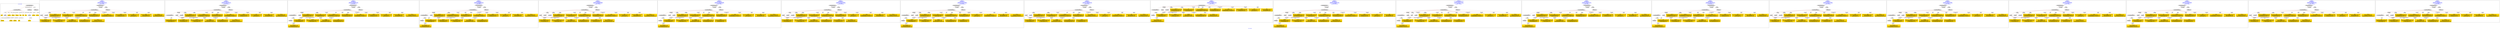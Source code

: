 digraph n0 {
fontcolor="blue"
remincross="true"
label="s07-s-13.json"
subgraph cluster_0 {
label="1-correct model"
n2[style="filled",color="white",fillcolor="lightgray",label="CulturalHeritageObject1"];
n3[shape="plaintext",style="filled",fillcolor="gold",label="dates"];
n4[style="filled",color="white",fillcolor="lightgray",label="Person1"];
n5[shape="plaintext",style="filled",fillcolor="gold",label="dimension"];
n6[shape="plaintext",style="filled",fillcolor="gold",label="technique"];
n7[shape="plaintext",style="filled",fillcolor="gold",label="credit_line"];
n8[shape="plaintext",style="filled",fillcolor="gold",label="origin"];
n9[shape="plaintext",style="filled",fillcolor="gold",label="title"];
n10[shape="plaintext",style="filled",fillcolor="gold",label="ac_id"];
n11[style="filled",color="white",fillcolor="lightgray",label="Concept1"];
n12[shape="plaintext",style="filled",fillcolor="gold",label="nationality"];
n13[shape="plaintext",style="filled",fillcolor="gold",label="birthDate"];
n14[shape="plaintext",style="filled",fillcolor="gold",label="deathDate"];
n15[shape="plaintext",style="filled",fillcolor="gold",label="name"];
n16[style="filled",color="white",fillcolor="lightgray",label="EuropeanaAggregation1"];
n17[style="filled",color="white",fillcolor="lightgray",label="WebResource1"];
n18[style="filled",color="white",fillcolor="lightgray",label="WebResource2"];
n19[shape="plaintext",style="filled",fillcolor="gold",label="image_url"];
n20[shape="plaintext",style="filled",fillcolor="gold",label="audio_url"];
n21[shape="plaintext",style="filled",fillcolor="gold",label="category"];
}
subgraph cluster_1 {
label="candidate 0\nlink coherence:1.0\nnode coherence:1.0\nconfidence:0.4449024534317187\nmapping score:0.6006817701915254\ncost:17.99948\n-precision:0.78-recall:0.74"
n23[style="filled",color="white",fillcolor="lightgray",label="CulturalHeritageObject1"];
n24[style="filled",color="white",fillcolor="lightgray",label="Person1"];
n25[style="filled",color="white",fillcolor="lightgray",label="Document1"];
n26[style="filled",color="white",fillcolor="lightgray",label="EuropeanaAggregation1"];
n27[style="filled",color="white",fillcolor="lightgray",label="WebResource1"];
n28[shape="plaintext",style="filled",fillcolor="gold",label="deathDate\n[CulturalHeritageObject,description,0.276]\n[CulturalHeritageObject,created,0.271]\n[Person,dateOfDeath,0.237]\n[Person,biographicalInformation,0.216]"];
n29[shape="plaintext",style="filled",fillcolor="gold",label="credit_line\n[CulturalHeritageObject,provenance,0.516]\n[CulturalHeritageObject,description,0.182]\n[CulturalHeritageObject,title,0.175]\n[Person,biographicalInformation,0.127]"];
n30[shape="plaintext",style="filled",fillcolor="gold",label="nationality\n[Person,countryAssociatedWithThePerson,0.745]\n[CulturalHeritageObject,provenance,0.098]\n[Concept,prefLabel,0.095]\n[CulturalHeritageObject,title,0.061]"];
n31[shape="plaintext",style="filled",fillcolor="gold",label="image_url\n[WebResource,classLink,0.668]\n[Document,classLink,0.236]\n[CulturalHeritageObject,description,0.062]\n[Person,biographicalInformation,0.033]"];
n32[shape="plaintext",style="filled",fillcolor="gold",label="audio_url\n[WebResource,classLink,0.631]\n[Document,classLink,0.329]\n[CulturalHeritageObject,accessionNumber,0.027]\n[CulturalHeritageObject,description,0.013]"];
n33[shape="plaintext",style="filled",fillcolor="gold",label="title\n[CulturalHeritageObject,description,0.356]\n[CulturalHeritageObject,title,0.347]\n[Person,biographicalInformation,0.191]\n[Concept,prefLabel,0.106]"];
n34[shape="plaintext",style="filled",fillcolor="gold",label="dimension\n[CulturalHeritageObject,extent,0.761]\n[CulturalHeritageObject,accessionNumber,0.085]\n[CulturalHeritageObject,description,0.085]\n[CulturalHeritageObject,provenance,0.069]"];
n35[shape="plaintext",style="filled",fillcolor="gold",label="technique\n[CulturalHeritageObject,medium,0.721]\n[CulturalHeritageObject,description,0.154]\n[Person,biographicalInformation,0.067]\n[CulturalHeritageObject,title,0.057]"];
n36[shape="plaintext",style="filled",fillcolor="gold",label="ac_id\n[Person,dateOfBirth,0.314]\n[CulturalHeritageObject,description,0.272]\n[CulturalHeritageObject,accessionNumber,0.217]\n[CulturalHeritageObject,provenance,0.197]"];
n37[shape="plaintext",style="filled",fillcolor="gold",label="category\n[Person,biographicalInformation,0.283]\n[CulturalHeritageObject,provenance,0.259]\n[Concept,prefLabel,0.231]\n[CulturalHeritageObject,description,0.227]"];
n38[shape="plaintext",style="filled",fillcolor="gold",label="origin\n[CulturalHeritageObject,description,0.294]\n[Place,label,0.291]\n[Person,biographicalInformation,0.214]\n[Concept,prefLabel,0.201]"];
n39[shape="plaintext",style="filled",fillcolor="gold",label="birthDate\n[Person,dateOfBirth,0.351]\n[Person,dateOfDeath,0.308]\n[CulturalHeritageObject,created,0.213]\n[CulturalHeritageObject,description,0.128]"];
n40[shape="plaintext",style="filled",fillcolor="gold",label="name\n[Person,nameOfThePerson,0.349]\n[CulturalHeritageObject,description,0.258]\n[Person,biographicalInformation,0.238]\n[CulturalHeritageObject,title,0.155]"];
n41[shape="plaintext",style="filled",fillcolor="gold",label="dates\n[CulturalHeritageObject,created,0.434]\n[Person,dateOfDeath,0.248]\n[Person,dateOfBirth,0.162]\n[CulturalHeritageObject,description,0.155]"];
}
subgraph cluster_2 {
label="candidate 1\nlink coherence:1.0\nnode coherence:1.0\nconfidence:0.4449024534317187\nmapping score:0.5887770082867634\ncost:18.99945\n-precision:0.68-recall:0.68"
n43[style="filled",color="white",fillcolor="lightgray",label="CulturalHeritageObject1"];
n44[style="filled",color="white",fillcolor="lightgray",label="CulturalHeritageObject2"];
n45[style="filled",color="white",fillcolor="lightgray",label="Person1"];
n46[style="filled",color="white",fillcolor="lightgray",label="Document1"];
n47[style="filled",color="white",fillcolor="lightgray",label="EuropeanaAggregation1"];
n48[style="filled",color="white",fillcolor="lightgray",label="WebResource1"];
n49[shape="plaintext",style="filled",fillcolor="gold",label="deathDate\n[CulturalHeritageObject,description,0.276]\n[CulturalHeritageObject,created,0.271]\n[Person,dateOfDeath,0.237]\n[Person,biographicalInformation,0.216]"];
n50[shape="plaintext",style="filled",fillcolor="gold",label="credit_line\n[CulturalHeritageObject,provenance,0.516]\n[CulturalHeritageObject,description,0.182]\n[CulturalHeritageObject,title,0.175]\n[Person,biographicalInformation,0.127]"];
n51[shape="plaintext",style="filled",fillcolor="gold",label="nationality\n[Person,countryAssociatedWithThePerson,0.745]\n[CulturalHeritageObject,provenance,0.098]\n[Concept,prefLabel,0.095]\n[CulturalHeritageObject,title,0.061]"];
n52[shape="plaintext",style="filled",fillcolor="gold",label="image_url\n[WebResource,classLink,0.668]\n[Document,classLink,0.236]\n[CulturalHeritageObject,description,0.062]\n[Person,biographicalInformation,0.033]"];
n53[shape="plaintext",style="filled",fillcolor="gold",label="audio_url\n[WebResource,classLink,0.631]\n[Document,classLink,0.329]\n[CulturalHeritageObject,accessionNumber,0.027]\n[CulturalHeritageObject,description,0.013]"];
n54[shape="plaintext",style="filled",fillcolor="gold",label="dimension\n[CulturalHeritageObject,extent,0.761]\n[CulturalHeritageObject,accessionNumber,0.085]\n[CulturalHeritageObject,description,0.085]\n[CulturalHeritageObject,provenance,0.069]"];
n55[shape="plaintext",style="filled",fillcolor="gold",label="technique\n[CulturalHeritageObject,medium,0.721]\n[CulturalHeritageObject,description,0.154]\n[Person,biographicalInformation,0.067]\n[CulturalHeritageObject,title,0.057]"];
n56[shape="plaintext",style="filled",fillcolor="gold",label="ac_id\n[Person,dateOfBirth,0.314]\n[CulturalHeritageObject,description,0.272]\n[CulturalHeritageObject,accessionNumber,0.217]\n[CulturalHeritageObject,provenance,0.197]"];
n57[shape="plaintext",style="filled",fillcolor="gold",label="category\n[Person,biographicalInformation,0.283]\n[CulturalHeritageObject,provenance,0.259]\n[Concept,prefLabel,0.231]\n[CulturalHeritageObject,description,0.227]"];
n58[shape="plaintext",style="filled",fillcolor="gold",label="origin\n[CulturalHeritageObject,description,0.294]\n[Place,label,0.291]\n[Person,biographicalInformation,0.214]\n[Concept,prefLabel,0.201]"];
n59[shape="plaintext",style="filled",fillcolor="gold",label="birthDate\n[Person,dateOfBirth,0.351]\n[Person,dateOfDeath,0.308]\n[CulturalHeritageObject,created,0.213]\n[CulturalHeritageObject,description,0.128]"];
n60[shape="plaintext",style="filled",fillcolor="gold",label="name\n[Person,nameOfThePerson,0.349]\n[CulturalHeritageObject,description,0.258]\n[Person,biographicalInformation,0.238]\n[CulturalHeritageObject,title,0.155]"];
n61[shape="plaintext",style="filled",fillcolor="gold",label="title\n[CulturalHeritageObject,description,0.356]\n[CulturalHeritageObject,title,0.347]\n[Person,biographicalInformation,0.191]\n[Concept,prefLabel,0.106]"];
n62[shape="plaintext",style="filled",fillcolor="gold",label="dates\n[CulturalHeritageObject,created,0.434]\n[Person,dateOfDeath,0.248]\n[Person,dateOfBirth,0.162]\n[CulturalHeritageObject,description,0.155]"];
}
subgraph cluster_3 {
label="candidate 10\nlink coherence:1.0\nnode coherence:1.0\nconfidence:0.43562838086727323\nmapping score:0.5975904126700434\ncost:18.99947\n-precision:0.68-recall:0.68"
n64[style="filled",color="white",fillcolor="lightgray",label="CulturalHeritageObject1"];
n65[style="filled",color="white",fillcolor="lightgray",label="CulturalHeritageObject2"];
n66[style="filled",color="white",fillcolor="lightgray",label="Person1"];
n67[style="filled",color="white",fillcolor="lightgray",label="Document2"];
n68[style="filled",color="white",fillcolor="lightgray",label="EuropeanaAggregation1"];
n69[style="filled",color="white",fillcolor="lightgray",label="WebResource1"];
n70[shape="plaintext",style="filled",fillcolor="gold",label="deathDate\n[CulturalHeritageObject,description,0.276]\n[CulturalHeritageObject,created,0.271]\n[Person,dateOfDeath,0.237]\n[Person,biographicalInformation,0.216]"];
n71[shape="plaintext",style="filled",fillcolor="gold",label="credit_line\n[CulturalHeritageObject,provenance,0.516]\n[CulturalHeritageObject,description,0.182]\n[CulturalHeritageObject,title,0.175]\n[Person,biographicalInformation,0.127]"];
n72[shape="plaintext",style="filled",fillcolor="gold",label="image_url\n[WebResource,classLink,0.668]\n[Document,classLink,0.236]\n[CulturalHeritageObject,description,0.062]\n[Person,biographicalInformation,0.033]"];
n73[shape="plaintext",style="filled",fillcolor="gold",label="nationality\n[Person,countryAssociatedWithThePerson,0.745]\n[CulturalHeritageObject,provenance,0.098]\n[Concept,prefLabel,0.095]\n[CulturalHeritageObject,title,0.061]"];
n74[shape="plaintext",style="filled",fillcolor="gold",label="audio_url\n[WebResource,classLink,0.631]\n[Document,classLink,0.329]\n[CulturalHeritageObject,accessionNumber,0.027]\n[CulturalHeritageObject,description,0.013]"];
n75[shape="plaintext",style="filled",fillcolor="gold",label="title\n[CulturalHeritageObject,description,0.356]\n[CulturalHeritageObject,title,0.347]\n[Person,biographicalInformation,0.191]\n[Concept,prefLabel,0.106]"];
n76[shape="plaintext",style="filled",fillcolor="gold",label="dimension\n[CulturalHeritageObject,extent,0.761]\n[CulturalHeritageObject,accessionNumber,0.085]\n[CulturalHeritageObject,description,0.085]\n[CulturalHeritageObject,provenance,0.069]"];
n77[shape="plaintext",style="filled",fillcolor="gold",label="technique\n[CulturalHeritageObject,medium,0.721]\n[CulturalHeritageObject,description,0.154]\n[Person,biographicalInformation,0.067]\n[CulturalHeritageObject,title,0.057]"];
n78[shape="plaintext",style="filled",fillcolor="gold",label="ac_id\n[Person,dateOfBirth,0.314]\n[CulturalHeritageObject,description,0.272]\n[CulturalHeritageObject,accessionNumber,0.217]\n[CulturalHeritageObject,provenance,0.197]"];
n79[shape="plaintext",style="filled",fillcolor="gold",label="category\n[Person,biographicalInformation,0.283]\n[CulturalHeritageObject,provenance,0.259]\n[Concept,prefLabel,0.231]\n[CulturalHeritageObject,description,0.227]"];
n80[shape="plaintext",style="filled",fillcolor="gold",label="origin\n[CulturalHeritageObject,description,0.294]\n[Place,label,0.291]\n[Person,biographicalInformation,0.214]\n[Concept,prefLabel,0.201]"];
n81[shape="plaintext",style="filled",fillcolor="gold",label="birthDate\n[Person,dateOfBirth,0.351]\n[Person,dateOfDeath,0.308]\n[CulturalHeritageObject,created,0.213]\n[CulturalHeritageObject,description,0.128]"];
n82[shape="plaintext",style="filled",fillcolor="gold",label="name\n[Person,nameOfThePerson,0.349]\n[CulturalHeritageObject,description,0.258]\n[Person,biographicalInformation,0.238]\n[CulturalHeritageObject,title,0.155]"];
n83[shape="plaintext",style="filled",fillcolor="gold",label="dates\n[CulturalHeritageObject,created,0.434]\n[Person,dateOfDeath,0.248]\n[Person,dateOfBirth,0.162]\n[CulturalHeritageObject,description,0.155]"];
}
subgraph cluster_4 {
label="candidate 11\nlink coherence:1.0\nnode coherence:1.0\nconfidence:0.43562838086727323\nmapping score:0.5856856507652816\ncost:18.99947\n-precision:0.63-recall:0.63"
n85[style="filled",color="white",fillcolor="lightgray",label="CulturalHeritageObject1"];
n86[style="filled",color="white",fillcolor="lightgray",label="CulturalHeritageObject2"];
n87[style="filled",color="white",fillcolor="lightgray",label="Person1"];
n88[style="filled",color="white",fillcolor="lightgray",label="Document2"];
n89[style="filled",color="white",fillcolor="lightgray",label="EuropeanaAggregation1"];
n90[style="filled",color="white",fillcolor="lightgray",label="WebResource1"];
n91[shape="plaintext",style="filled",fillcolor="gold",label="deathDate\n[CulturalHeritageObject,description,0.276]\n[CulturalHeritageObject,created,0.271]\n[Person,dateOfDeath,0.237]\n[Person,biographicalInformation,0.216]"];
n92[shape="plaintext",style="filled",fillcolor="gold",label="credit_line\n[CulturalHeritageObject,provenance,0.516]\n[CulturalHeritageObject,description,0.182]\n[CulturalHeritageObject,title,0.175]\n[Person,biographicalInformation,0.127]"];
n93[shape="plaintext",style="filled",fillcolor="gold",label="image_url\n[WebResource,classLink,0.668]\n[Document,classLink,0.236]\n[CulturalHeritageObject,description,0.062]\n[Person,biographicalInformation,0.033]"];
n94[shape="plaintext",style="filled",fillcolor="gold",label="nationality\n[Person,countryAssociatedWithThePerson,0.745]\n[CulturalHeritageObject,provenance,0.098]\n[Concept,prefLabel,0.095]\n[CulturalHeritageObject,title,0.061]"];
n95[shape="plaintext",style="filled",fillcolor="gold",label="audio_url\n[WebResource,classLink,0.631]\n[Document,classLink,0.329]\n[CulturalHeritageObject,accessionNumber,0.027]\n[CulturalHeritageObject,description,0.013]"];
n96[shape="plaintext",style="filled",fillcolor="gold",label="dimension\n[CulturalHeritageObject,extent,0.761]\n[CulturalHeritageObject,accessionNumber,0.085]\n[CulturalHeritageObject,description,0.085]\n[CulturalHeritageObject,provenance,0.069]"];
n97[shape="plaintext",style="filled",fillcolor="gold",label="technique\n[CulturalHeritageObject,medium,0.721]\n[CulturalHeritageObject,description,0.154]\n[Person,biographicalInformation,0.067]\n[CulturalHeritageObject,title,0.057]"];
n98[shape="plaintext",style="filled",fillcolor="gold",label="ac_id\n[Person,dateOfBirth,0.314]\n[CulturalHeritageObject,description,0.272]\n[CulturalHeritageObject,accessionNumber,0.217]\n[CulturalHeritageObject,provenance,0.197]"];
n99[shape="plaintext",style="filled",fillcolor="gold",label="category\n[Person,biographicalInformation,0.283]\n[CulturalHeritageObject,provenance,0.259]\n[Concept,prefLabel,0.231]\n[CulturalHeritageObject,description,0.227]"];
n100[shape="plaintext",style="filled",fillcolor="gold",label="origin\n[CulturalHeritageObject,description,0.294]\n[Place,label,0.291]\n[Person,biographicalInformation,0.214]\n[Concept,prefLabel,0.201]"];
n101[shape="plaintext",style="filled",fillcolor="gold",label="birthDate\n[Person,dateOfBirth,0.351]\n[Person,dateOfDeath,0.308]\n[CulturalHeritageObject,created,0.213]\n[CulturalHeritageObject,description,0.128]"];
n102[shape="plaintext",style="filled",fillcolor="gold",label="name\n[Person,nameOfThePerson,0.349]\n[CulturalHeritageObject,description,0.258]\n[Person,biographicalInformation,0.238]\n[CulturalHeritageObject,title,0.155]"];
n103[shape="plaintext",style="filled",fillcolor="gold",label="title\n[CulturalHeritageObject,description,0.356]\n[CulturalHeritageObject,title,0.347]\n[Person,biographicalInformation,0.191]\n[Concept,prefLabel,0.106]"];
n104[shape="plaintext",style="filled",fillcolor="gold",label="dates\n[CulturalHeritageObject,created,0.434]\n[Person,dateOfDeath,0.248]\n[Person,dateOfBirth,0.162]\n[CulturalHeritageObject,description,0.155]"];
}
subgraph cluster_5 {
label="candidate 12\nlink coherence:1.0\nnode coherence:1.0\nconfidence:0.43362816966124884\nmapping score:0.5850189136966067\ncost:18.99944\n-precision:0.74-recall:0.74"
n106[style="filled",color="white",fillcolor="lightgray",label="CulturalHeritageObject1"];
n107[style="filled",color="white",fillcolor="lightgray",label="Person1"];
n108[style="filled",color="white",fillcolor="lightgray",label="Concept1"];
n109[style="filled",color="white",fillcolor="lightgray",label="Document1"];
n110[style="filled",color="white",fillcolor="lightgray",label="EuropeanaAggregation1"];
n111[style="filled",color="white",fillcolor="lightgray",label="WebResource1"];
n112[shape="plaintext",style="filled",fillcolor="gold",label="deathDate\n[CulturalHeritageObject,description,0.276]\n[CulturalHeritageObject,created,0.271]\n[Person,dateOfDeath,0.237]\n[Person,biographicalInformation,0.216]"];
n113[shape="plaintext",style="filled",fillcolor="gold",label="credit_line\n[CulturalHeritageObject,provenance,0.516]\n[CulturalHeritageObject,description,0.182]\n[CulturalHeritageObject,title,0.175]\n[Person,biographicalInformation,0.127]"];
n114[shape="plaintext",style="filled",fillcolor="gold",label="nationality\n[Person,countryAssociatedWithThePerson,0.745]\n[CulturalHeritageObject,provenance,0.098]\n[Concept,prefLabel,0.095]\n[CulturalHeritageObject,title,0.061]"];
n115[shape="plaintext",style="filled",fillcolor="gold",label="image_url\n[WebResource,classLink,0.668]\n[Document,classLink,0.236]\n[CulturalHeritageObject,description,0.062]\n[Person,biographicalInformation,0.033]"];
n116[shape="plaintext",style="filled",fillcolor="gold",label="audio_url\n[WebResource,classLink,0.631]\n[Document,classLink,0.329]\n[CulturalHeritageObject,accessionNumber,0.027]\n[CulturalHeritageObject,description,0.013]"];
n117[shape="plaintext",style="filled",fillcolor="gold",label="title\n[CulturalHeritageObject,description,0.356]\n[CulturalHeritageObject,title,0.347]\n[Person,biographicalInformation,0.191]\n[Concept,prefLabel,0.106]"];
n118[shape="plaintext",style="filled",fillcolor="gold",label="dimension\n[CulturalHeritageObject,extent,0.761]\n[CulturalHeritageObject,accessionNumber,0.085]\n[CulturalHeritageObject,description,0.085]\n[CulturalHeritageObject,provenance,0.069]"];
n119[shape="plaintext",style="filled",fillcolor="gold",label="technique\n[CulturalHeritageObject,medium,0.721]\n[CulturalHeritageObject,description,0.154]\n[Person,biographicalInformation,0.067]\n[CulturalHeritageObject,title,0.057]"];
n120[shape="plaintext",style="filled",fillcolor="gold",label="ac_id\n[Person,dateOfBirth,0.314]\n[CulturalHeritageObject,description,0.272]\n[CulturalHeritageObject,accessionNumber,0.217]\n[CulturalHeritageObject,provenance,0.197]"];
n121[shape="plaintext",style="filled",fillcolor="gold",label="origin\n[CulturalHeritageObject,description,0.294]\n[Place,label,0.291]\n[Person,biographicalInformation,0.214]\n[Concept,prefLabel,0.201]"];
n122[shape="plaintext",style="filled",fillcolor="gold",label="birthDate\n[Person,dateOfBirth,0.351]\n[Person,dateOfDeath,0.308]\n[CulturalHeritageObject,created,0.213]\n[CulturalHeritageObject,description,0.128]"];
n123[shape="plaintext",style="filled",fillcolor="gold",label="name\n[Person,nameOfThePerson,0.349]\n[CulturalHeritageObject,description,0.258]\n[Person,biographicalInformation,0.238]\n[CulturalHeritageObject,title,0.155]"];
n124[shape="plaintext",style="filled",fillcolor="gold",label="category\n[Person,biographicalInformation,0.283]\n[CulturalHeritageObject,provenance,0.259]\n[Concept,prefLabel,0.231]\n[CulturalHeritageObject,description,0.227]"];
n125[shape="plaintext",style="filled",fillcolor="gold",label="dates\n[CulturalHeritageObject,created,0.434]\n[Person,dateOfDeath,0.248]\n[Person,dateOfBirth,0.162]\n[CulturalHeritageObject,description,0.155]"];
}
subgraph cluster_6 {
label="candidate 13\nlink coherence:1.0\nnode coherence:1.0\nconfidence:0.43362816966124884\nmapping score:0.5850189136966067\ncost:19.99943\n-precision:0.7-recall:0.74"
n127[style="filled",color="white",fillcolor="lightgray",label="CulturalHeritageObject1"];
n128[style="filled",color="white",fillcolor="lightgray",label="CulturalHeritageObject2"];
n129[style="filled",color="white",fillcolor="lightgray",label="Person1"];
n130[style="filled",color="white",fillcolor="lightgray",label="Concept1"];
n131[style="filled",color="white",fillcolor="lightgray",label="Document2"];
n132[style="filled",color="white",fillcolor="lightgray",label="EuropeanaAggregation1"];
n133[style="filled",color="white",fillcolor="lightgray",label="WebResource1"];
n134[shape="plaintext",style="filled",fillcolor="gold",label="deathDate\n[CulturalHeritageObject,description,0.276]\n[CulturalHeritageObject,created,0.271]\n[Person,dateOfDeath,0.237]\n[Person,biographicalInformation,0.216]"];
n135[shape="plaintext",style="filled",fillcolor="gold",label="credit_line\n[CulturalHeritageObject,provenance,0.516]\n[CulturalHeritageObject,description,0.182]\n[CulturalHeritageObject,title,0.175]\n[Person,biographicalInformation,0.127]"];
n136[shape="plaintext",style="filled",fillcolor="gold",label="image_url\n[WebResource,classLink,0.668]\n[Document,classLink,0.236]\n[CulturalHeritageObject,description,0.062]\n[Person,biographicalInformation,0.033]"];
n137[shape="plaintext",style="filled",fillcolor="gold",label="nationality\n[Person,countryAssociatedWithThePerson,0.745]\n[CulturalHeritageObject,provenance,0.098]\n[Concept,prefLabel,0.095]\n[CulturalHeritageObject,title,0.061]"];
n138[shape="plaintext",style="filled",fillcolor="gold",label="audio_url\n[WebResource,classLink,0.631]\n[Document,classLink,0.329]\n[CulturalHeritageObject,accessionNumber,0.027]\n[CulturalHeritageObject,description,0.013]"];
n139[shape="plaintext",style="filled",fillcolor="gold",label="title\n[CulturalHeritageObject,description,0.356]\n[CulturalHeritageObject,title,0.347]\n[Person,biographicalInformation,0.191]\n[Concept,prefLabel,0.106]"];
n140[shape="plaintext",style="filled",fillcolor="gold",label="dimension\n[CulturalHeritageObject,extent,0.761]\n[CulturalHeritageObject,accessionNumber,0.085]\n[CulturalHeritageObject,description,0.085]\n[CulturalHeritageObject,provenance,0.069]"];
n141[shape="plaintext",style="filled",fillcolor="gold",label="technique\n[CulturalHeritageObject,medium,0.721]\n[CulturalHeritageObject,description,0.154]\n[Person,biographicalInformation,0.067]\n[CulturalHeritageObject,title,0.057]"];
n142[shape="plaintext",style="filled",fillcolor="gold",label="ac_id\n[Person,dateOfBirth,0.314]\n[CulturalHeritageObject,description,0.272]\n[CulturalHeritageObject,accessionNumber,0.217]\n[CulturalHeritageObject,provenance,0.197]"];
n143[shape="plaintext",style="filled",fillcolor="gold",label="origin\n[CulturalHeritageObject,description,0.294]\n[Place,label,0.291]\n[Person,biographicalInformation,0.214]\n[Concept,prefLabel,0.201]"];
n144[shape="plaintext",style="filled",fillcolor="gold",label="birthDate\n[Person,dateOfBirth,0.351]\n[Person,dateOfDeath,0.308]\n[CulturalHeritageObject,created,0.213]\n[CulturalHeritageObject,description,0.128]"];
n145[shape="plaintext",style="filled",fillcolor="gold",label="name\n[Person,nameOfThePerson,0.349]\n[CulturalHeritageObject,description,0.258]\n[Person,biographicalInformation,0.238]\n[CulturalHeritageObject,title,0.155]"];
n146[shape="plaintext",style="filled",fillcolor="gold",label="category\n[Person,biographicalInformation,0.283]\n[CulturalHeritageObject,provenance,0.259]\n[Concept,prefLabel,0.231]\n[CulturalHeritageObject,description,0.227]"];
n147[shape="plaintext",style="filled",fillcolor="gold",label="dates\n[CulturalHeritageObject,created,0.434]\n[Person,dateOfDeath,0.248]\n[Person,dateOfBirth,0.162]\n[CulturalHeritageObject,description,0.155]"];
}
subgraph cluster_7 {
label="candidate 14\nlink coherence:1.0\nnode coherence:1.0\nconfidence:0.4321737673489481\nmapping score:0.5845341129258398\ncost:18.99944\n-precision:0.68-recall:0.68"
n149[style="filled",color="white",fillcolor="lightgray",label="CulturalHeritageObject1"];
n150[style="filled",color="white",fillcolor="lightgray",label="Person1"];
n151[style="filled",color="white",fillcolor="lightgray",label="Concept1"];
n152[style="filled",color="white",fillcolor="lightgray",label="Document1"];
n153[style="filled",color="white",fillcolor="lightgray",label="EuropeanaAggregation1"];
n154[style="filled",color="white",fillcolor="lightgray",label="WebResource1"];
n155[shape="plaintext",style="filled",fillcolor="gold",label="deathDate\n[CulturalHeritageObject,description,0.276]\n[CulturalHeritageObject,created,0.271]\n[Person,dateOfDeath,0.237]\n[Person,biographicalInformation,0.216]"];
n156[shape="plaintext",style="filled",fillcolor="gold",label="credit_line\n[CulturalHeritageObject,provenance,0.516]\n[CulturalHeritageObject,description,0.182]\n[CulturalHeritageObject,title,0.175]\n[Person,biographicalInformation,0.127]"];
n157[shape="plaintext",style="filled",fillcolor="gold",label="nationality\n[Person,countryAssociatedWithThePerson,0.745]\n[CulturalHeritageObject,provenance,0.098]\n[Concept,prefLabel,0.095]\n[CulturalHeritageObject,title,0.061]"];
n158[shape="plaintext",style="filled",fillcolor="gold",label="image_url\n[WebResource,classLink,0.668]\n[Document,classLink,0.236]\n[CulturalHeritageObject,description,0.062]\n[Person,biographicalInformation,0.033]"];
n159[shape="plaintext",style="filled",fillcolor="gold",label="audio_url\n[WebResource,classLink,0.631]\n[Document,classLink,0.329]\n[CulturalHeritageObject,accessionNumber,0.027]\n[CulturalHeritageObject,description,0.013]"];
n160[shape="plaintext",style="filled",fillcolor="gold",label="title\n[CulturalHeritageObject,description,0.356]\n[CulturalHeritageObject,title,0.347]\n[Person,biographicalInformation,0.191]\n[Concept,prefLabel,0.106]"];
n161[shape="plaintext",style="filled",fillcolor="gold",label="dimension\n[CulturalHeritageObject,extent,0.761]\n[CulturalHeritageObject,accessionNumber,0.085]\n[CulturalHeritageObject,description,0.085]\n[CulturalHeritageObject,provenance,0.069]"];
n162[shape="plaintext",style="filled",fillcolor="gold",label="technique\n[CulturalHeritageObject,medium,0.721]\n[CulturalHeritageObject,description,0.154]\n[Person,biographicalInformation,0.067]\n[CulturalHeritageObject,title,0.057]"];
n163[shape="plaintext",style="filled",fillcolor="gold",label="origin\n[CulturalHeritageObject,description,0.294]\n[Place,label,0.291]\n[Person,biographicalInformation,0.214]\n[Concept,prefLabel,0.201]"];
n164[shape="plaintext",style="filled",fillcolor="gold",label="ac_id\n[Person,dateOfBirth,0.314]\n[CulturalHeritageObject,description,0.272]\n[CulturalHeritageObject,accessionNumber,0.217]\n[CulturalHeritageObject,provenance,0.197]"];
n165[shape="plaintext",style="filled",fillcolor="gold",label="birthDate\n[Person,dateOfBirth,0.351]\n[Person,dateOfDeath,0.308]\n[CulturalHeritageObject,created,0.213]\n[CulturalHeritageObject,description,0.128]"];
n166[shape="plaintext",style="filled",fillcolor="gold",label="name\n[Person,nameOfThePerson,0.349]\n[CulturalHeritageObject,description,0.258]\n[Person,biographicalInformation,0.238]\n[CulturalHeritageObject,title,0.155]"];
n167[shape="plaintext",style="filled",fillcolor="gold",label="category\n[Person,biographicalInformation,0.283]\n[CulturalHeritageObject,provenance,0.259]\n[Concept,prefLabel,0.231]\n[CulturalHeritageObject,description,0.227]"];
n168[shape="plaintext",style="filled",fillcolor="gold",label="dates\n[CulturalHeritageObject,created,0.434]\n[Person,dateOfDeath,0.248]\n[Person,dateOfBirth,0.162]\n[CulturalHeritageObject,description,0.155]"];
}
subgraph cluster_8 {
label="candidate 15\nlink coherence:1.0\nnode coherence:1.0\nconfidence:0.4321737673489481\nmapping score:0.5845341129258398\ncost:19.99943\n-precision:0.65-recall:0.68"
n170[style="filled",color="white",fillcolor="lightgray",label="CulturalHeritageObject1"];
n171[style="filled",color="white",fillcolor="lightgray",label="CulturalHeritageObject2"];
n172[style="filled",color="white",fillcolor="lightgray",label="Person1"];
n173[style="filled",color="white",fillcolor="lightgray",label="Concept1"];
n174[style="filled",color="white",fillcolor="lightgray",label="Document2"];
n175[style="filled",color="white",fillcolor="lightgray",label="EuropeanaAggregation1"];
n176[style="filled",color="white",fillcolor="lightgray",label="WebResource1"];
n177[shape="plaintext",style="filled",fillcolor="gold",label="deathDate\n[CulturalHeritageObject,description,0.276]\n[CulturalHeritageObject,created,0.271]\n[Person,dateOfDeath,0.237]\n[Person,biographicalInformation,0.216]"];
n178[shape="plaintext",style="filled",fillcolor="gold",label="credit_line\n[CulturalHeritageObject,provenance,0.516]\n[CulturalHeritageObject,description,0.182]\n[CulturalHeritageObject,title,0.175]\n[Person,biographicalInformation,0.127]"];
n179[shape="plaintext",style="filled",fillcolor="gold",label="image_url\n[WebResource,classLink,0.668]\n[Document,classLink,0.236]\n[CulturalHeritageObject,description,0.062]\n[Person,biographicalInformation,0.033]"];
n180[shape="plaintext",style="filled",fillcolor="gold",label="nationality\n[Person,countryAssociatedWithThePerson,0.745]\n[CulturalHeritageObject,provenance,0.098]\n[Concept,prefLabel,0.095]\n[CulturalHeritageObject,title,0.061]"];
n181[shape="plaintext",style="filled",fillcolor="gold",label="audio_url\n[WebResource,classLink,0.631]\n[Document,classLink,0.329]\n[CulturalHeritageObject,accessionNumber,0.027]\n[CulturalHeritageObject,description,0.013]"];
n182[shape="plaintext",style="filled",fillcolor="gold",label="title\n[CulturalHeritageObject,description,0.356]\n[CulturalHeritageObject,title,0.347]\n[Person,biographicalInformation,0.191]\n[Concept,prefLabel,0.106]"];
n183[shape="plaintext",style="filled",fillcolor="gold",label="dimension\n[CulturalHeritageObject,extent,0.761]\n[CulturalHeritageObject,accessionNumber,0.085]\n[CulturalHeritageObject,description,0.085]\n[CulturalHeritageObject,provenance,0.069]"];
n184[shape="plaintext",style="filled",fillcolor="gold",label="technique\n[CulturalHeritageObject,medium,0.721]\n[CulturalHeritageObject,description,0.154]\n[Person,biographicalInformation,0.067]\n[CulturalHeritageObject,title,0.057]"];
n185[shape="plaintext",style="filled",fillcolor="gold",label="origin\n[CulturalHeritageObject,description,0.294]\n[Place,label,0.291]\n[Person,biographicalInformation,0.214]\n[Concept,prefLabel,0.201]"];
n186[shape="plaintext",style="filled",fillcolor="gold",label="ac_id\n[Person,dateOfBirth,0.314]\n[CulturalHeritageObject,description,0.272]\n[CulturalHeritageObject,accessionNumber,0.217]\n[CulturalHeritageObject,provenance,0.197]"];
n187[shape="plaintext",style="filled",fillcolor="gold",label="birthDate\n[Person,dateOfBirth,0.351]\n[Person,dateOfDeath,0.308]\n[CulturalHeritageObject,created,0.213]\n[CulturalHeritageObject,description,0.128]"];
n188[shape="plaintext",style="filled",fillcolor="gold",label="name\n[Person,nameOfThePerson,0.349]\n[CulturalHeritageObject,description,0.258]\n[Person,biographicalInformation,0.238]\n[CulturalHeritageObject,title,0.155]"];
n189[shape="plaintext",style="filled",fillcolor="gold",label="category\n[Person,biographicalInformation,0.283]\n[CulturalHeritageObject,provenance,0.259]\n[Concept,prefLabel,0.231]\n[CulturalHeritageObject,description,0.227]"];
n190[shape="plaintext",style="filled",fillcolor="gold",label="dates\n[CulturalHeritageObject,created,0.434]\n[Person,dateOfDeath,0.248]\n[Person,dateOfBirth,0.162]\n[CulturalHeritageObject,description,0.155]"];
}
subgraph cluster_9 {
label="candidate 16\nlink coherence:1.0\nnode coherence:1.0\nconfidence:0.4198996489014434\nmapping score:0.5923475020147668\ncost:17.99947\n-precision:0.78-recall:0.74"
n192[style="filled",color="white",fillcolor="lightgray",label="CulturalHeritageObject1"];
n193[style="filled",color="white",fillcolor="lightgray",label="Person1"];
n194[style="filled",color="white",fillcolor="lightgray",label="Concept1"];
n195[style="filled",color="white",fillcolor="lightgray",label="EuropeanaAggregation1"];
n196[style="filled",color="white",fillcolor="lightgray",label="WebResource1"];
n197[shape="plaintext",style="filled",fillcolor="gold",label="deathDate\n[CulturalHeritageObject,description,0.276]\n[CulturalHeritageObject,created,0.271]\n[Person,dateOfDeath,0.237]\n[Person,biographicalInformation,0.216]"];
n198[shape="plaintext",style="filled",fillcolor="gold",label="credit_line\n[CulturalHeritageObject,provenance,0.516]\n[CulturalHeritageObject,description,0.182]\n[CulturalHeritageObject,title,0.175]\n[Person,biographicalInformation,0.127]"];
n199[shape="plaintext",style="filled",fillcolor="gold",label="nationality\n[Person,countryAssociatedWithThePerson,0.745]\n[CulturalHeritageObject,provenance,0.098]\n[Concept,prefLabel,0.095]\n[CulturalHeritageObject,title,0.061]"];
n200[shape="plaintext",style="filled",fillcolor="gold",label="image_url\n[WebResource,classLink,0.668]\n[Document,classLink,0.236]\n[CulturalHeritageObject,description,0.062]\n[Person,biographicalInformation,0.033]"];
n201[shape="plaintext",style="filled",fillcolor="gold",label="title\n[CulturalHeritageObject,description,0.356]\n[CulturalHeritageObject,title,0.347]\n[Person,biographicalInformation,0.191]\n[Concept,prefLabel,0.106]"];
n202[shape="plaintext",style="filled",fillcolor="gold",label="dimension\n[CulturalHeritageObject,extent,0.761]\n[CulturalHeritageObject,accessionNumber,0.085]\n[CulturalHeritageObject,description,0.085]\n[CulturalHeritageObject,provenance,0.069]"];
n203[shape="plaintext",style="filled",fillcolor="gold",label="technique\n[CulturalHeritageObject,medium,0.721]\n[CulturalHeritageObject,description,0.154]\n[Person,biographicalInformation,0.067]\n[CulturalHeritageObject,title,0.057]"];
n204[shape="plaintext",style="filled",fillcolor="gold",label="audio_url\n[WebResource,classLink,0.631]\n[Document,classLink,0.329]\n[CulturalHeritageObject,accessionNumber,0.027]\n[CulturalHeritageObject,description,0.013]"];
n205[shape="plaintext",style="filled",fillcolor="gold",label="origin\n[CulturalHeritageObject,description,0.294]\n[Place,label,0.291]\n[Person,biographicalInformation,0.214]\n[Concept,prefLabel,0.201]"];
n206[shape="plaintext",style="filled",fillcolor="gold",label="ac_id\n[Person,dateOfBirth,0.314]\n[CulturalHeritageObject,description,0.272]\n[CulturalHeritageObject,accessionNumber,0.217]\n[CulturalHeritageObject,provenance,0.197]"];
n207[shape="plaintext",style="filled",fillcolor="gold",label="birthDate\n[Person,dateOfBirth,0.351]\n[Person,dateOfDeath,0.308]\n[CulturalHeritageObject,created,0.213]\n[CulturalHeritageObject,description,0.128]"];
n208[shape="plaintext",style="filled",fillcolor="gold",label="name\n[Person,nameOfThePerson,0.349]\n[CulturalHeritageObject,description,0.258]\n[Person,biographicalInformation,0.238]\n[CulturalHeritageObject,title,0.155]"];
n209[shape="plaintext",style="filled",fillcolor="gold",label="category\n[Person,biographicalInformation,0.283]\n[CulturalHeritageObject,provenance,0.259]\n[Concept,prefLabel,0.231]\n[CulturalHeritageObject,description,0.227]"];
n210[shape="plaintext",style="filled",fillcolor="gold",label="dates\n[CulturalHeritageObject,created,0.434]\n[Person,dateOfDeath,0.248]\n[Person,dateOfBirth,0.162]\n[CulturalHeritageObject,description,0.155]"];
}
subgraph cluster_10 {
label="candidate 17\nlink coherence:1.0\nnode coherence:1.0\nconfidence:0.41404360318017736\nmapping score:0.5903954867743448\ncost:17.99974\n-precision:0.61-recall:0.58"
n212[style="filled",color="white",fillcolor="lightgray",label="CulturalHeritageObject1"];
n213[style="filled",color="white",fillcolor="lightgray",label="CulturalHeritageObject2"];
n214[style="filled",color="white",fillcolor="lightgray",label="Person1"];
n215[style="filled",color="white",fillcolor="lightgray",label="Document1"];
n216[style="filled",color="white",fillcolor="lightgray",label="Document2"];
n217[shape="plaintext",style="filled",fillcolor="gold",label="deathDate\n[CulturalHeritageObject,description,0.276]\n[CulturalHeritageObject,created,0.271]\n[Person,dateOfDeath,0.237]\n[Person,biographicalInformation,0.216]"];
n218[shape="plaintext",style="filled",fillcolor="gold",label="credit_line\n[CulturalHeritageObject,provenance,0.516]\n[CulturalHeritageObject,description,0.182]\n[CulturalHeritageObject,title,0.175]\n[Person,biographicalInformation,0.127]"];
n219[shape="plaintext",style="filled",fillcolor="gold",label="audio_url\n[WebResource,classLink,0.631]\n[Document,classLink,0.329]\n[CulturalHeritageObject,accessionNumber,0.027]\n[CulturalHeritageObject,description,0.013]"];
n220[shape="plaintext",style="filled",fillcolor="gold",label="nationality\n[Person,countryAssociatedWithThePerson,0.745]\n[CulturalHeritageObject,provenance,0.098]\n[Concept,prefLabel,0.095]\n[CulturalHeritageObject,title,0.061]"];
n221[shape="plaintext",style="filled",fillcolor="gold",label="image_url\n[WebResource,classLink,0.668]\n[Document,classLink,0.236]\n[CulturalHeritageObject,description,0.062]\n[Person,biographicalInformation,0.033]"];
n222[shape="plaintext",style="filled",fillcolor="gold",label="title\n[CulturalHeritageObject,description,0.356]\n[CulturalHeritageObject,title,0.347]\n[Person,biographicalInformation,0.191]\n[Concept,prefLabel,0.106]"];
n223[shape="plaintext",style="filled",fillcolor="gold",label="dimension\n[CulturalHeritageObject,extent,0.761]\n[CulturalHeritageObject,accessionNumber,0.085]\n[CulturalHeritageObject,description,0.085]\n[CulturalHeritageObject,provenance,0.069]"];
n224[shape="plaintext",style="filled",fillcolor="gold",label="technique\n[CulturalHeritageObject,medium,0.721]\n[CulturalHeritageObject,description,0.154]\n[Person,biographicalInformation,0.067]\n[CulturalHeritageObject,title,0.057]"];
n225[shape="plaintext",style="filled",fillcolor="gold",label="ac_id\n[Person,dateOfBirth,0.314]\n[CulturalHeritageObject,description,0.272]\n[CulturalHeritageObject,accessionNumber,0.217]\n[CulturalHeritageObject,provenance,0.197]"];
n226[shape="plaintext",style="filled",fillcolor="gold",label="category\n[Person,biographicalInformation,0.283]\n[CulturalHeritageObject,provenance,0.259]\n[Concept,prefLabel,0.231]\n[CulturalHeritageObject,description,0.227]"];
n227[shape="plaintext",style="filled",fillcolor="gold",label="origin\n[CulturalHeritageObject,description,0.294]\n[Place,label,0.291]\n[Person,biographicalInformation,0.214]\n[Concept,prefLabel,0.201]"];
n228[shape="plaintext",style="filled",fillcolor="gold",label="birthDate\n[Person,dateOfBirth,0.351]\n[Person,dateOfDeath,0.308]\n[CulturalHeritageObject,created,0.213]\n[CulturalHeritageObject,description,0.128]"];
n229[shape="plaintext",style="filled",fillcolor="gold",label="name\n[Person,nameOfThePerson,0.349]\n[CulturalHeritageObject,description,0.258]\n[Person,biographicalInformation,0.238]\n[CulturalHeritageObject,title,0.155]"];
n230[shape="plaintext",style="filled",fillcolor="gold",label="dates\n[CulturalHeritageObject,created,0.434]\n[Person,dateOfDeath,0.248]\n[Person,dateOfBirth,0.162]\n[CulturalHeritageObject,description,0.155]"];
}
subgraph cluster_11 {
label="candidate 18\nlink coherence:1.0\nnode coherence:1.0\nconfidence:0.41404360318017736\nmapping score:0.5903954867743448\ncost:18.99959\n-precision:0.63-recall:0.63"
n232[style="filled",color="white",fillcolor="lightgray",label="CulturalHeritageObject1"];
n233[style="filled",color="white",fillcolor="lightgray",label="CulturalHeritageObject2"];
n234[style="filled",color="white",fillcolor="lightgray",label="Person1"];
n235[style="filled",color="white",fillcolor="lightgray",label="Document1"];
n236[style="filled",color="white",fillcolor="lightgray",label="Document2"];
n237[style="filled",color="white",fillcolor="lightgray",label="EuropeanaAggregation1"];
n238[shape="plaintext",style="filled",fillcolor="gold",label="deathDate\n[CulturalHeritageObject,description,0.276]\n[CulturalHeritageObject,created,0.271]\n[Person,dateOfDeath,0.237]\n[Person,biographicalInformation,0.216]"];
n239[shape="plaintext",style="filled",fillcolor="gold",label="credit_line\n[CulturalHeritageObject,provenance,0.516]\n[CulturalHeritageObject,description,0.182]\n[CulturalHeritageObject,title,0.175]\n[Person,biographicalInformation,0.127]"];
n240[shape="plaintext",style="filled",fillcolor="gold",label="audio_url\n[WebResource,classLink,0.631]\n[Document,classLink,0.329]\n[CulturalHeritageObject,accessionNumber,0.027]\n[CulturalHeritageObject,description,0.013]"];
n241[shape="plaintext",style="filled",fillcolor="gold",label="nationality\n[Person,countryAssociatedWithThePerson,0.745]\n[CulturalHeritageObject,provenance,0.098]\n[Concept,prefLabel,0.095]\n[CulturalHeritageObject,title,0.061]"];
n242[shape="plaintext",style="filled",fillcolor="gold",label="image_url\n[WebResource,classLink,0.668]\n[Document,classLink,0.236]\n[CulturalHeritageObject,description,0.062]\n[Person,biographicalInformation,0.033]"];
n243[shape="plaintext",style="filled",fillcolor="gold",label="title\n[CulturalHeritageObject,description,0.356]\n[CulturalHeritageObject,title,0.347]\n[Person,biographicalInformation,0.191]\n[Concept,prefLabel,0.106]"];
n244[shape="plaintext",style="filled",fillcolor="gold",label="dimension\n[CulturalHeritageObject,extent,0.761]\n[CulturalHeritageObject,accessionNumber,0.085]\n[CulturalHeritageObject,description,0.085]\n[CulturalHeritageObject,provenance,0.069]"];
n245[shape="plaintext",style="filled",fillcolor="gold",label="technique\n[CulturalHeritageObject,medium,0.721]\n[CulturalHeritageObject,description,0.154]\n[Person,biographicalInformation,0.067]\n[CulturalHeritageObject,title,0.057]"];
n246[shape="plaintext",style="filled",fillcolor="gold",label="ac_id\n[Person,dateOfBirth,0.314]\n[CulturalHeritageObject,description,0.272]\n[CulturalHeritageObject,accessionNumber,0.217]\n[CulturalHeritageObject,provenance,0.197]"];
n247[shape="plaintext",style="filled",fillcolor="gold",label="category\n[Person,biographicalInformation,0.283]\n[CulturalHeritageObject,provenance,0.259]\n[Concept,prefLabel,0.231]\n[CulturalHeritageObject,description,0.227]"];
n248[shape="plaintext",style="filled",fillcolor="gold",label="origin\n[CulturalHeritageObject,description,0.294]\n[Place,label,0.291]\n[Person,biographicalInformation,0.214]\n[Concept,prefLabel,0.201]"];
n249[shape="plaintext",style="filled",fillcolor="gold",label="birthDate\n[Person,dateOfBirth,0.351]\n[Person,dateOfDeath,0.308]\n[CulturalHeritageObject,created,0.213]\n[CulturalHeritageObject,description,0.128]"];
n250[shape="plaintext",style="filled",fillcolor="gold",label="name\n[Person,nameOfThePerson,0.349]\n[CulturalHeritageObject,description,0.258]\n[Person,biographicalInformation,0.238]\n[CulturalHeritageObject,title,0.155]"];
n251[shape="plaintext",style="filled",fillcolor="gold",label="dates\n[CulturalHeritageObject,created,0.434]\n[Person,dateOfDeath,0.248]\n[Person,dateOfBirth,0.162]\n[CulturalHeritageObject,description,0.155]"];
}
subgraph cluster_12 {
label="candidate 19\nlink coherence:0.9523809523809523\nnode coherence:1.0\nconfidence:0.4429022422256943\nmapping score:0.5881102712180886\ncost:20.99943\n-precision:0.71-recall:0.79"
n253[style="filled",color="white",fillcolor="lightgray",label="CulturalHeritageObject1"];
n254[style="filled",color="white",fillcolor="lightgray",label="CulturalHeritageObject2"];
n255[style="filled",color="white",fillcolor="lightgray",label="Person1"];
n256[style="filled",color="white",fillcolor="lightgray",label="Place1"];
n257[style="filled",color="white",fillcolor="lightgray",label="Concept1"];
n258[style="filled",color="white",fillcolor="lightgray",label="Document2"];
n259[style="filled",color="white",fillcolor="lightgray",label="EuropeanaAggregation1"];
n260[style="filled",color="white",fillcolor="lightgray",label="WebResource1"];
n261[shape="plaintext",style="filled",fillcolor="gold",label="deathDate\n[CulturalHeritageObject,description,0.276]\n[CulturalHeritageObject,created,0.271]\n[Person,dateOfDeath,0.237]\n[Person,biographicalInformation,0.216]"];
n262[shape="plaintext",style="filled",fillcolor="gold",label="credit_line\n[CulturalHeritageObject,provenance,0.516]\n[CulturalHeritageObject,description,0.182]\n[CulturalHeritageObject,title,0.175]\n[Person,biographicalInformation,0.127]"];
n263[shape="plaintext",style="filled",fillcolor="gold",label="audio_url\n[WebResource,classLink,0.631]\n[Document,classLink,0.329]\n[CulturalHeritageObject,accessionNumber,0.027]\n[CulturalHeritageObject,description,0.013]"];
n264[shape="plaintext",style="filled",fillcolor="gold",label="nationality\n[Person,countryAssociatedWithThePerson,0.745]\n[CulturalHeritageObject,provenance,0.098]\n[Concept,prefLabel,0.095]\n[CulturalHeritageObject,title,0.061]"];
n265[shape="plaintext",style="filled",fillcolor="gold",label="image_url\n[WebResource,classLink,0.668]\n[Document,classLink,0.236]\n[CulturalHeritageObject,description,0.062]\n[Person,biographicalInformation,0.033]"];
n266[shape="plaintext",style="filled",fillcolor="gold",label="title\n[CulturalHeritageObject,description,0.356]\n[CulturalHeritageObject,title,0.347]\n[Person,biographicalInformation,0.191]\n[Concept,prefLabel,0.106]"];
n267[shape="plaintext",style="filled",fillcolor="gold",label="dimension\n[CulturalHeritageObject,extent,0.761]\n[CulturalHeritageObject,accessionNumber,0.085]\n[CulturalHeritageObject,description,0.085]\n[CulturalHeritageObject,provenance,0.069]"];
n268[shape="plaintext",style="filled",fillcolor="gold",label="technique\n[CulturalHeritageObject,medium,0.721]\n[CulturalHeritageObject,description,0.154]\n[Person,biographicalInformation,0.067]\n[CulturalHeritageObject,title,0.057]"];
n269[shape="plaintext",style="filled",fillcolor="gold",label="ac_id\n[Person,dateOfBirth,0.314]\n[CulturalHeritageObject,description,0.272]\n[CulturalHeritageObject,accessionNumber,0.217]\n[CulturalHeritageObject,provenance,0.197]"];
n270[shape="plaintext",style="filled",fillcolor="gold",label="origin\n[CulturalHeritageObject,description,0.294]\n[Place,label,0.291]\n[Person,biographicalInformation,0.214]\n[Concept,prefLabel,0.201]"];
n271[shape="plaintext",style="filled",fillcolor="gold",label="birthDate\n[Person,dateOfBirth,0.351]\n[Person,dateOfDeath,0.308]\n[CulturalHeritageObject,created,0.213]\n[CulturalHeritageObject,description,0.128]"];
n272[shape="plaintext",style="filled",fillcolor="gold",label="name\n[Person,nameOfThePerson,0.349]\n[CulturalHeritageObject,description,0.258]\n[Person,biographicalInformation,0.238]\n[CulturalHeritageObject,title,0.155]"];
n273[shape="plaintext",style="filled",fillcolor="gold",label="category\n[Person,biographicalInformation,0.283]\n[CulturalHeritageObject,provenance,0.259]\n[Concept,prefLabel,0.231]\n[CulturalHeritageObject,description,0.227]"];
n274[shape="plaintext",style="filled",fillcolor="gold",label="dates\n[CulturalHeritageObject,created,0.434]\n[Person,dateOfDeath,0.248]\n[Person,dateOfBirth,0.162]\n[CulturalHeritageObject,description,0.155]"];
}
subgraph cluster_13 {
label="candidate 2\nlink coherence:1.0\nnode coherence:1.0\nconfidence:0.4449024534317187\nmapping score:0.6006817701915254\ncost:18.99947\n-precision:0.74-recall:0.74"
n276[style="filled",color="white",fillcolor="lightgray",label="CulturalHeritageObject1"];
n277[style="filled",color="white",fillcolor="lightgray",label="CulturalHeritageObject2"];
n278[style="filled",color="white",fillcolor="lightgray",label="Person1"];
n279[style="filled",color="white",fillcolor="lightgray",label="Document2"];
n280[style="filled",color="white",fillcolor="lightgray",label="EuropeanaAggregation1"];
n281[style="filled",color="white",fillcolor="lightgray",label="WebResource1"];
n282[shape="plaintext",style="filled",fillcolor="gold",label="deathDate\n[CulturalHeritageObject,description,0.276]\n[CulturalHeritageObject,created,0.271]\n[Person,dateOfDeath,0.237]\n[Person,biographicalInformation,0.216]"];
n283[shape="plaintext",style="filled",fillcolor="gold",label="credit_line\n[CulturalHeritageObject,provenance,0.516]\n[CulturalHeritageObject,description,0.182]\n[CulturalHeritageObject,title,0.175]\n[Person,biographicalInformation,0.127]"];
n284[shape="plaintext",style="filled",fillcolor="gold",label="audio_url\n[WebResource,classLink,0.631]\n[Document,classLink,0.329]\n[CulturalHeritageObject,accessionNumber,0.027]\n[CulturalHeritageObject,description,0.013]"];
n285[shape="plaintext",style="filled",fillcolor="gold",label="nationality\n[Person,countryAssociatedWithThePerson,0.745]\n[CulturalHeritageObject,provenance,0.098]\n[Concept,prefLabel,0.095]\n[CulturalHeritageObject,title,0.061]"];
n286[shape="plaintext",style="filled",fillcolor="gold",label="image_url\n[WebResource,classLink,0.668]\n[Document,classLink,0.236]\n[CulturalHeritageObject,description,0.062]\n[Person,biographicalInformation,0.033]"];
n287[shape="plaintext",style="filled",fillcolor="gold",label="title\n[CulturalHeritageObject,description,0.356]\n[CulturalHeritageObject,title,0.347]\n[Person,biographicalInformation,0.191]\n[Concept,prefLabel,0.106]"];
n288[shape="plaintext",style="filled",fillcolor="gold",label="dimension\n[CulturalHeritageObject,extent,0.761]\n[CulturalHeritageObject,accessionNumber,0.085]\n[CulturalHeritageObject,description,0.085]\n[CulturalHeritageObject,provenance,0.069]"];
n289[shape="plaintext",style="filled",fillcolor="gold",label="technique\n[CulturalHeritageObject,medium,0.721]\n[CulturalHeritageObject,description,0.154]\n[Person,biographicalInformation,0.067]\n[CulturalHeritageObject,title,0.057]"];
n290[shape="plaintext",style="filled",fillcolor="gold",label="ac_id\n[Person,dateOfBirth,0.314]\n[CulturalHeritageObject,description,0.272]\n[CulturalHeritageObject,accessionNumber,0.217]\n[CulturalHeritageObject,provenance,0.197]"];
n291[shape="plaintext",style="filled",fillcolor="gold",label="category\n[Person,biographicalInformation,0.283]\n[CulturalHeritageObject,provenance,0.259]\n[Concept,prefLabel,0.231]\n[CulturalHeritageObject,description,0.227]"];
n292[shape="plaintext",style="filled",fillcolor="gold",label="origin\n[CulturalHeritageObject,description,0.294]\n[Place,label,0.291]\n[Person,biographicalInformation,0.214]\n[Concept,prefLabel,0.201]"];
n293[shape="plaintext",style="filled",fillcolor="gold",label="birthDate\n[Person,dateOfBirth,0.351]\n[Person,dateOfDeath,0.308]\n[CulturalHeritageObject,created,0.213]\n[CulturalHeritageObject,description,0.128]"];
n294[shape="plaintext",style="filled",fillcolor="gold",label="name\n[Person,nameOfThePerson,0.349]\n[CulturalHeritageObject,description,0.258]\n[Person,biographicalInformation,0.238]\n[CulturalHeritageObject,title,0.155]"];
n295[shape="plaintext",style="filled",fillcolor="gold",label="dates\n[CulturalHeritageObject,created,0.434]\n[Person,dateOfDeath,0.248]\n[Person,dateOfBirth,0.162]\n[CulturalHeritageObject,description,0.155]"];
}
subgraph cluster_14 {
label="candidate 3\nlink coherence:1.0\nnode coherence:1.0\nconfidence:0.4449024534317187\nmapping score:0.5887770082867634\ncost:18.99947\n-precision:0.68-recall:0.68"
n297[style="filled",color="white",fillcolor="lightgray",label="CulturalHeritageObject1"];
n298[style="filled",color="white",fillcolor="lightgray",label="CulturalHeritageObject2"];
n299[style="filled",color="white",fillcolor="lightgray",label="Person1"];
n300[style="filled",color="white",fillcolor="lightgray",label="Document2"];
n301[style="filled",color="white",fillcolor="lightgray",label="EuropeanaAggregation1"];
n302[style="filled",color="white",fillcolor="lightgray",label="WebResource1"];
n303[shape="plaintext",style="filled",fillcolor="gold",label="deathDate\n[CulturalHeritageObject,description,0.276]\n[CulturalHeritageObject,created,0.271]\n[Person,dateOfDeath,0.237]\n[Person,biographicalInformation,0.216]"];
n304[shape="plaintext",style="filled",fillcolor="gold",label="credit_line\n[CulturalHeritageObject,provenance,0.516]\n[CulturalHeritageObject,description,0.182]\n[CulturalHeritageObject,title,0.175]\n[Person,biographicalInformation,0.127]"];
n305[shape="plaintext",style="filled",fillcolor="gold",label="audio_url\n[WebResource,classLink,0.631]\n[Document,classLink,0.329]\n[CulturalHeritageObject,accessionNumber,0.027]\n[CulturalHeritageObject,description,0.013]"];
n306[shape="plaintext",style="filled",fillcolor="gold",label="nationality\n[Person,countryAssociatedWithThePerson,0.745]\n[CulturalHeritageObject,provenance,0.098]\n[Concept,prefLabel,0.095]\n[CulturalHeritageObject,title,0.061]"];
n307[shape="plaintext",style="filled",fillcolor="gold",label="image_url\n[WebResource,classLink,0.668]\n[Document,classLink,0.236]\n[CulturalHeritageObject,description,0.062]\n[Person,biographicalInformation,0.033]"];
n308[shape="plaintext",style="filled",fillcolor="gold",label="dimension\n[CulturalHeritageObject,extent,0.761]\n[CulturalHeritageObject,accessionNumber,0.085]\n[CulturalHeritageObject,description,0.085]\n[CulturalHeritageObject,provenance,0.069]"];
n309[shape="plaintext",style="filled",fillcolor="gold",label="technique\n[CulturalHeritageObject,medium,0.721]\n[CulturalHeritageObject,description,0.154]\n[Person,biographicalInformation,0.067]\n[CulturalHeritageObject,title,0.057]"];
n310[shape="plaintext",style="filled",fillcolor="gold",label="ac_id\n[Person,dateOfBirth,0.314]\n[CulturalHeritageObject,description,0.272]\n[CulturalHeritageObject,accessionNumber,0.217]\n[CulturalHeritageObject,provenance,0.197]"];
n311[shape="plaintext",style="filled",fillcolor="gold",label="category\n[Person,biographicalInformation,0.283]\n[CulturalHeritageObject,provenance,0.259]\n[Concept,prefLabel,0.231]\n[CulturalHeritageObject,description,0.227]"];
n312[shape="plaintext",style="filled",fillcolor="gold",label="origin\n[CulturalHeritageObject,description,0.294]\n[Place,label,0.291]\n[Person,biographicalInformation,0.214]\n[Concept,prefLabel,0.201]"];
n313[shape="plaintext",style="filled",fillcolor="gold",label="birthDate\n[Person,dateOfBirth,0.351]\n[Person,dateOfDeath,0.308]\n[CulturalHeritageObject,created,0.213]\n[CulturalHeritageObject,description,0.128]"];
n314[shape="plaintext",style="filled",fillcolor="gold",label="name\n[Person,nameOfThePerson,0.349]\n[CulturalHeritageObject,description,0.258]\n[Person,biographicalInformation,0.238]\n[CulturalHeritageObject,title,0.155]"];
n315[shape="plaintext",style="filled",fillcolor="gold",label="title\n[CulturalHeritageObject,description,0.356]\n[CulturalHeritageObject,title,0.347]\n[Person,biographicalInformation,0.191]\n[Concept,prefLabel,0.106]"];
n316[shape="plaintext",style="filled",fillcolor="gold",label="dates\n[CulturalHeritageObject,created,0.434]\n[Person,dateOfDeath,0.248]\n[Person,dateOfBirth,0.162]\n[CulturalHeritageObject,description,0.155]"];
}
subgraph cluster_15 {
label="candidate 4\nlink coherence:1.0\nnode coherence:1.0\nconfidence:0.4429022422256943\nmapping score:0.5881102712180886\ncost:18.99944\n-precision:0.79-recall:0.79"
n318[style="filled",color="white",fillcolor="lightgray",label="CulturalHeritageObject1"];
n319[style="filled",color="white",fillcolor="lightgray",label="Person1"];
n320[style="filled",color="white",fillcolor="lightgray",label="Concept1"];
n321[style="filled",color="white",fillcolor="lightgray",label="Document1"];
n322[style="filled",color="white",fillcolor="lightgray",label="EuropeanaAggregation1"];
n323[style="filled",color="white",fillcolor="lightgray",label="WebResource1"];
n324[shape="plaintext",style="filled",fillcolor="gold",label="deathDate\n[CulturalHeritageObject,description,0.276]\n[CulturalHeritageObject,created,0.271]\n[Person,dateOfDeath,0.237]\n[Person,biographicalInformation,0.216]"];
n325[shape="plaintext",style="filled",fillcolor="gold",label="credit_line\n[CulturalHeritageObject,provenance,0.516]\n[CulturalHeritageObject,description,0.182]\n[CulturalHeritageObject,title,0.175]\n[Person,biographicalInformation,0.127]"];
n326[shape="plaintext",style="filled",fillcolor="gold",label="nationality\n[Person,countryAssociatedWithThePerson,0.745]\n[CulturalHeritageObject,provenance,0.098]\n[Concept,prefLabel,0.095]\n[CulturalHeritageObject,title,0.061]"];
n327[shape="plaintext",style="filled",fillcolor="gold",label="image_url\n[WebResource,classLink,0.668]\n[Document,classLink,0.236]\n[CulturalHeritageObject,description,0.062]\n[Person,biographicalInformation,0.033]"];
n328[shape="plaintext",style="filled",fillcolor="gold",label="audio_url\n[WebResource,classLink,0.631]\n[Document,classLink,0.329]\n[CulturalHeritageObject,accessionNumber,0.027]\n[CulturalHeritageObject,description,0.013]"];
n329[shape="plaintext",style="filled",fillcolor="gold",label="title\n[CulturalHeritageObject,description,0.356]\n[CulturalHeritageObject,title,0.347]\n[Person,biographicalInformation,0.191]\n[Concept,prefLabel,0.106]"];
n330[shape="plaintext",style="filled",fillcolor="gold",label="dimension\n[CulturalHeritageObject,extent,0.761]\n[CulturalHeritageObject,accessionNumber,0.085]\n[CulturalHeritageObject,description,0.085]\n[CulturalHeritageObject,provenance,0.069]"];
n331[shape="plaintext",style="filled",fillcolor="gold",label="technique\n[CulturalHeritageObject,medium,0.721]\n[CulturalHeritageObject,description,0.154]\n[Person,biographicalInformation,0.067]\n[CulturalHeritageObject,title,0.057]"];
n332[shape="plaintext",style="filled",fillcolor="gold",label="ac_id\n[Person,dateOfBirth,0.314]\n[CulturalHeritageObject,description,0.272]\n[CulturalHeritageObject,accessionNumber,0.217]\n[CulturalHeritageObject,provenance,0.197]"];
n333[shape="plaintext",style="filled",fillcolor="gold",label="origin\n[CulturalHeritageObject,description,0.294]\n[Place,label,0.291]\n[Person,biographicalInformation,0.214]\n[Concept,prefLabel,0.201]"];
n334[shape="plaintext",style="filled",fillcolor="gold",label="birthDate\n[Person,dateOfBirth,0.351]\n[Person,dateOfDeath,0.308]\n[CulturalHeritageObject,created,0.213]\n[CulturalHeritageObject,description,0.128]"];
n335[shape="plaintext",style="filled",fillcolor="gold",label="name\n[Person,nameOfThePerson,0.349]\n[CulturalHeritageObject,description,0.258]\n[Person,biographicalInformation,0.238]\n[CulturalHeritageObject,title,0.155]"];
n336[shape="plaintext",style="filled",fillcolor="gold",label="category\n[Person,biographicalInformation,0.283]\n[CulturalHeritageObject,provenance,0.259]\n[Concept,prefLabel,0.231]\n[CulturalHeritageObject,description,0.227]"];
n337[shape="plaintext",style="filled",fillcolor="gold",label="dates\n[CulturalHeritageObject,created,0.434]\n[Person,dateOfDeath,0.248]\n[Person,dateOfBirth,0.162]\n[CulturalHeritageObject,description,0.155]"];
}
subgraph cluster_16 {
label="candidate 5\nlink coherence:1.0\nnode coherence:1.0\nconfidence:0.4429022422256943\nmapping score:0.5881102712180886\ncost:19.99943\n-precision:0.75-recall:0.79"
n339[style="filled",color="white",fillcolor="lightgray",label="CulturalHeritageObject1"];
n340[style="filled",color="white",fillcolor="lightgray",label="CulturalHeritageObject2"];
n341[style="filled",color="white",fillcolor="lightgray",label="Person1"];
n342[style="filled",color="white",fillcolor="lightgray",label="Concept1"];
n343[style="filled",color="white",fillcolor="lightgray",label="Document2"];
n344[style="filled",color="white",fillcolor="lightgray",label="EuropeanaAggregation1"];
n345[style="filled",color="white",fillcolor="lightgray",label="WebResource1"];
n346[shape="plaintext",style="filled",fillcolor="gold",label="deathDate\n[CulturalHeritageObject,description,0.276]\n[CulturalHeritageObject,created,0.271]\n[Person,dateOfDeath,0.237]\n[Person,biographicalInformation,0.216]"];
n347[shape="plaintext",style="filled",fillcolor="gold",label="credit_line\n[CulturalHeritageObject,provenance,0.516]\n[CulturalHeritageObject,description,0.182]\n[CulturalHeritageObject,title,0.175]\n[Person,biographicalInformation,0.127]"];
n348[shape="plaintext",style="filled",fillcolor="gold",label="audio_url\n[WebResource,classLink,0.631]\n[Document,classLink,0.329]\n[CulturalHeritageObject,accessionNumber,0.027]\n[CulturalHeritageObject,description,0.013]"];
n349[shape="plaintext",style="filled",fillcolor="gold",label="nationality\n[Person,countryAssociatedWithThePerson,0.745]\n[CulturalHeritageObject,provenance,0.098]\n[Concept,prefLabel,0.095]\n[CulturalHeritageObject,title,0.061]"];
n350[shape="plaintext",style="filled",fillcolor="gold",label="image_url\n[WebResource,classLink,0.668]\n[Document,classLink,0.236]\n[CulturalHeritageObject,description,0.062]\n[Person,biographicalInformation,0.033]"];
n351[shape="plaintext",style="filled",fillcolor="gold",label="title\n[CulturalHeritageObject,description,0.356]\n[CulturalHeritageObject,title,0.347]\n[Person,biographicalInformation,0.191]\n[Concept,prefLabel,0.106]"];
n352[shape="plaintext",style="filled",fillcolor="gold",label="dimension\n[CulturalHeritageObject,extent,0.761]\n[CulturalHeritageObject,accessionNumber,0.085]\n[CulturalHeritageObject,description,0.085]\n[CulturalHeritageObject,provenance,0.069]"];
n353[shape="plaintext",style="filled",fillcolor="gold",label="technique\n[CulturalHeritageObject,medium,0.721]\n[CulturalHeritageObject,description,0.154]\n[Person,biographicalInformation,0.067]\n[CulturalHeritageObject,title,0.057]"];
n354[shape="plaintext",style="filled",fillcolor="gold",label="ac_id\n[Person,dateOfBirth,0.314]\n[CulturalHeritageObject,description,0.272]\n[CulturalHeritageObject,accessionNumber,0.217]\n[CulturalHeritageObject,provenance,0.197]"];
n355[shape="plaintext",style="filled",fillcolor="gold",label="origin\n[CulturalHeritageObject,description,0.294]\n[Place,label,0.291]\n[Person,biographicalInformation,0.214]\n[Concept,prefLabel,0.201]"];
n356[shape="plaintext",style="filled",fillcolor="gold",label="birthDate\n[Person,dateOfBirth,0.351]\n[Person,dateOfDeath,0.308]\n[CulturalHeritageObject,created,0.213]\n[CulturalHeritageObject,description,0.128]"];
n357[shape="plaintext",style="filled",fillcolor="gold",label="name\n[Person,nameOfThePerson,0.349]\n[CulturalHeritageObject,description,0.258]\n[Person,biographicalInformation,0.238]\n[CulturalHeritageObject,title,0.155]"];
n358[shape="plaintext",style="filled",fillcolor="gold",label="category\n[Person,biographicalInformation,0.283]\n[CulturalHeritageObject,provenance,0.259]\n[Concept,prefLabel,0.231]\n[CulturalHeritageObject,description,0.227]"];
n359[shape="plaintext",style="filled",fillcolor="gold",label="dates\n[CulturalHeritageObject,created,0.434]\n[Person,dateOfDeath,0.248]\n[Person,dateOfBirth,0.162]\n[CulturalHeritageObject,description,0.155]"];
}
subgraph cluster_17 {
label="candidate 6\nlink coherence:1.0\nnode coherence:1.0\nconfidence:0.44144783991339354\nmapping score:0.5876254704473217\ncost:18.99944\n-precision:0.74-recall:0.74"
n361[style="filled",color="white",fillcolor="lightgray",label="CulturalHeritageObject1"];
n362[style="filled",color="white",fillcolor="lightgray",label="Person1"];
n363[style="filled",color="white",fillcolor="lightgray",label="Concept1"];
n364[style="filled",color="white",fillcolor="lightgray",label="Document1"];
n365[style="filled",color="white",fillcolor="lightgray",label="EuropeanaAggregation1"];
n366[style="filled",color="white",fillcolor="lightgray",label="WebResource1"];
n367[shape="plaintext",style="filled",fillcolor="gold",label="deathDate\n[CulturalHeritageObject,description,0.276]\n[CulturalHeritageObject,created,0.271]\n[Person,dateOfDeath,0.237]\n[Person,biographicalInformation,0.216]"];
n368[shape="plaintext",style="filled",fillcolor="gold",label="credit_line\n[CulturalHeritageObject,provenance,0.516]\n[CulturalHeritageObject,description,0.182]\n[CulturalHeritageObject,title,0.175]\n[Person,biographicalInformation,0.127]"];
n369[shape="plaintext",style="filled",fillcolor="gold",label="nationality\n[Person,countryAssociatedWithThePerson,0.745]\n[CulturalHeritageObject,provenance,0.098]\n[Concept,prefLabel,0.095]\n[CulturalHeritageObject,title,0.061]"];
n370[shape="plaintext",style="filled",fillcolor="gold",label="image_url\n[WebResource,classLink,0.668]\n[Document,classLink,0.236]\n[CulturalHeritageObject,description,0.062]\n[Person,biographicalInformation,0.033]"];
n371[shape="plaintext",style="filled",fillcolor="gold",label="audio_url\n[WebResource,classLink,0.631]\n[Document,classLink,0.329]\n[CulturalHeritageObject,accessionNumber,0.027]\n[CulturalHeritageObject,description,0.013]"];
n372[shape="plaintext",style="filled",fillcolor="gold",label="title\n[CulturalHeritageObject,description,0.356]\n[CulturalHeritageObject,title,0.347]\n[Person,biographicalInformation,0.191]\n[Concept,prefLabel,0.106]"];
n373[shape="plaintext",style="filled",fillcolor="gold",label="dimension\n[CulturalHeritageObject,extent,0.761]\n[CulturalHeritageObject,accessionNumber,0.085]\n[CulturalHeritageObject,description,0.085]\n[CulturalHeritageObject,provenance,0.069]"];
n374[shape="plaintext",style="filled",fillcolor="gold",label="technique\n[CulturalHeritageObject,medium,0.721]\n[CulturalHeritageObject,description,0.154]\n[Person,biographicalInformation,0.067]\n[CulturalHeritageObject,title,0.057]"];
n375[shape="plaintext",style="filled",fillcolor="gold",label="origin\n[CulturalHeritageObject,description,0.294]\n[Place,label,0.291]\n[Person,biographicalInformation,0.214]\n[Concept,prefLabel,0.201]"];
n376[shape="plaintext",style="filled",fillcolor="gold",label="ac_id\n[Person,dateOfBirth,0.314]\n[CulturalHeritageObject,description,0.272]\n[CulturalHeritageObject,accessionNumber,0.217]\n[CulturalHeritageObject,provenance,0.197]"];
n377[shape="plaintext",style="filled",fillcolor="gold",label="birthDate\n[Person,dateOfBirth,0.351]\n[Person,dateOfDeath,0.308]\n[CulturalHeritageObject,created,0.213]\n[CulturalHeritageObject,description,0.128]"];
n378[shape="plaintext",style="filled",fillcolor="gold",label="name\n[Person,nameOfThePerson,0.349]\n[CulturalHeritageObject,description,0.258]\n[Person,biographicalInformation,0.238]\n[CulturalHeritageObject,title,0.155]"];
n379[shape="plaintext",style="filled",fillcolor="gold",label="category\n[Person,biographicalInformation,0.283]\n[CulturalHeritageObject,provenance,0.259]\n[Concept,prefLabel,0.231]\n[CulturalHeritageObject,description,0.227]"];
n380[shape="plaintext",style="filled",fillcolor="gold",label="dates\n[CulturalHeritageObject,created,0.434]\n[Person,dateOfDeath,0.248]\n[Person,dateOfBirth,0.162]\n[CulturalHeritageObject,description,0.155]"];
}
subgraph cluster_18 {
label="candidate 7\nlink coherence:1.0\nnode coherence:1.0\nconfidence:0.44144783991339354\nmapping score:0.5876254704473217\ncost:19.99943\n-precision:0.7-recall:0.74"
n382[style="filled",color="white",fillcolor="lightgray",label="CulturalHeritageObject1"];
n383[style="filled",color="white",fillcolor="lightgray",label="CulturalHeritageObject2"];
n384[style="filled",color="white",fillcolor="lightgray",label="Person1"];
n385[style="filled",color="white",fillcolor="lightgray",label="Concept1"];
n386[style="filled",color="white",fillcolor="lightgray",label="Document2"];
n387[style="filled",color="white",fillcolor="lightgray",label="EuropeanaAggregation1"];
n388[style="filled",color="white",fillcolor="lightgray",label="WebResource1"];
n389[shape="plaintext",style="filled",fillcolor="gold",label="deathDate\n[CulturalHeritageObject,description,0.276]\n[CulturalHeritageObject,created,0.271]\n[Person,dateOfDeath,0.237]\n[Person,biographicalInformation,0.216]"];
n390[shape="plaintext",style="filled",fillcolor="gold",label="credit_line\n[CulturalHeritageObject,provenance,0.516]\n[CulturalHeritageObject,description,0.182]\n[CulturalHeritageObject,title,0.175]\n[Person,biographicalInformation,0.127]"];
n391[shape="plaintext",style="filled",fillcolor="gold",label="audio_url\n[WebResource,classLink,0.631]\n[Document,classLink,0.329]\n[CulturalHeritageObject,accessionNumber,0.027]\n[CulturalHeritageObject,description,0.013]"];
n392[shape="plaintext",style="filled",fillcolor="gold",label="nationality\n[Person,countryAssociatedWithThePerson,0.745]\n[CulturalHeritageObject,provenance,0.098]\n[Concept,prefLabel,0.095]\n[CulturalHeritageObject,title,0.061]"];
n393[shape="plaintext",style="filled",fillcolor="gold",label="image_url\n[WebResource,classLink,0.668]\n[Document,classLink,0.236]\n[CulturalHeritageObject,description,0.062]\n[Person,biographicalInformation,0.033]"];
n394[shape="plaintext",style="filled",fillcolor="gold",label="title\n[CulturalHeritageObject,description,0.356]\n[CulturalHeritageObject,title,0.347]\n[Person,biographicalInformation,0.191]\n[Concept,prefLabel,0.106]"];
n395[shape="plaintext",style="filled",fillcolor="gold",label="dimension\n[CulturalHeritageObject,extent,0.761]\n[CulturalHeritageObject,accessionNumber,0.085]\n[CulturalHeritageObject,description,0.085]\n[CulturalHeritageObject,provenance,0.069]"];
n396[shape="plaintext",style="filled",fillcolor="gold",label="technique\n[CulturalHeritageObject,medium,0.721]\n[CulturalHeritageObject,description,0.154]\n[Person,biographicalInformation,0.067]\n[CulturalHeritageObject,title,0.057]"];
n397[shape="plaintext",style="filled",fillcolor="gold",label="origin\n[CulturalHeritageObject,description,0.294]\n[Place,label,0.291]\n[Person,biographicalInformation,0.214]\n[Concept,prefLabel,0.201]"];
n398[shape="plaintext",style="filled",fillcolor="gold",label="ac_id\n[Person,dateOfBirth,0.314]\n[CulturalHeritageObject,description,0.272]\n[CulturalHeritageObject,accessionNumber,0.217]\n[CulturalHeritageObject,provenance,0.197]"];
n399[shape="plaintext",style="filled",fillcolor="gold",label="birthDate\n[Person,dateOfBirth,0.351]\n[Person,dateOfDeath,0.308]\n[CulturalHeritageObject,created,0.213]\n[CulturalHeritageObject,description,0.128]"];
n400[shape="plaintext",style="filled",fillcolor="gold",label="name\n[Person,nameOfThePerson,0.349]\n[CulturalHeritageObject,description,0.258]\n[Person,biographicalInformation,0.238]\n[CulturalHeritageObject,title,0.155]"];
n401[shape="plaintext",style="filled",fillcolor="gold",label="category\n[Person,biographicalInformation,0.283]\n[CulturalHeritageObject,provenance,0.259]\n[Concept,prefLabel,0.231]\n[CulturalHeritageObject,description,0.227]"];
n402[shape="plaintext",style="filled",fillcolor="gold",label="dates\n[CulturalHeritageObject,created,0.434]\n[Person,dateOfDeath,0.248]\n[Person,dateOfBirth,0.162]\n[CulturalHeritageObject,description,0.155]"];
}
subgraph cluster_19 {
label="candidate 8\nlink coherence:1.0\nnode coherence:1.0\nconfidence:0.43562838086727323\nmapping score:0.5975904126700434\ncost:17.99948\n-precision:0.72-recall:0.68"
n404[style="filled",color="white",fillcolor="lightgray",label="CulturalHeritageObject1"];
n405[style="filled",color="white",fillcolor="lightgray",label="Person1"];
n406[style="filled",color="white",fillcolor="lightgray",label="Document1"];
n407[style="filled",color="white",fillcolor="lightgray",label="EuropeanaAggregation1"];
n408[style="filled",color="white",fillcolor="lightgray",label="WebResource1"];
n409[shape="plaintext",style="filled",fillcolor="gold",label="deathDate\n[CulturalHeritageObject,description,0.276]\n[CulturalHeritageObject,created,0.271]\n[Person,dateOfDeath,0.237]\n[Person,biographicalInformation,0.216]"];
n410[shape="plaintext",style="filled",fillcolor="gold",label="credit_line\n[CulturalHeritageObject,provenance,0.516]\n[CulturalHeritageObject,description,0.182]\n[CulturalHeritageObject,title,0.175]\n[Person,biographicalInformation,0.127]"];
n411[shape="plaintext",style="filled",fillcolor="gold",label="nationality\n[Person,countryAssociatedWithThePerson,0.745]\n[CulturalHeritageObject,provenance,0.098]\n[Concept,prefLabel,0.095]\n[CulturalHeritageObject,title,0.061]"];
n412[shape="plaintext",style="filled",fillcolor="gold",label="image_url\n[WebResource,classLink,0.668]\n[Document,classLink,0.236]\n[CulturalHeritageObject,description,0.062]\n[Person,biographicalInformation,0.033]"];
n413[shape="plaintext",style="filled",fillcolor="gold",label="audio_url\n[WebResource,classLink,0.631]\n[Document,classLink,0.329]\n[CulturalHeritageObject,accessionNumber,0.027]\n[CulturalHeritageObject,description,0.013]"];
n414[shape="plaintext",style="filled",fillcolor="gold",label="title\n[CulturalHeritageObject,description,0.356]\n[CulturalHeritageObject,title,0.347]\n[Person,biographicalInformation,0.191]\n[Concept,prefLabel,0.106]"];
n415[shape="plaintext",style="filled",fillcolor="gold",label="dimension\n[CulturalHeritageObject,extent,0.761]\n[CulturalHeritageObject,accessionNumber,0.085]\n[CulturalHeritageObject,description,0.085]\n[CulturalHeritageObject,provenance,0.069]"];
n416[shape="plaintext",style="filled",fillcolor="gold",label="technique\n[CulturalHeritageObject,medium,0.721]\n[CulturalHeritageObject,description,0.154]\n[Person,biographicalInformation,0.067]\n[CulturalHeritageObject,title,0.057]"];
n417[shape="plaintext",style="filled",fillcolor="gold",label="ac_id\n[Person,dateOfBirth,0.314]\n[CulturalHeritageObject,description,0.272]\n[CulturalHeritageObject,accessionNumber,0.217]\n[CulturalHeritageObject,provenance,0.197]"];
n418[shape="plaintext",style="filled",fillcolor="gold",label="category\n[Person,biographicalInformation,0.283]\n[CulturalHeritageObject,provenance,0.259]\n[Concept,prefLabel,0.231]\n[CulturalHeritageObject,description,0.227]"];
n419[shape="plaintext",style="filled",fillcolor="gold",label="origin\n[CulturalHeritageObject,description,0.294]\n[Place,label,0.291]\n[Person,biographicalInformation,0.214]\n[Concept,prefLabel,0.201]"];
n420[shape="plaintext",style="filled",fillcolor="gold",label="birthDate\n[Person,dateOfBirth,0.351]\n[Person,dateOfDeath,0.308]\n[CulturalHeritageObject,created,0.213]\n[CulturalHeritageObject,description,0.128]"];
n421[shape="plaintext",style="filled",fillcolor="gold",label="name\n[Person,nameOfThePerson,0.349]\n[CulturalHeritageObject,description,0.258]\n[Person,biographicalInformation,0.238]\n[CulturalHeritageObject,title,0.155]"];
n422[shape="plaintext",style="filled",fillcolor="gold",label="dates\n[CulturalHeritageObject,created,0.434]\n[Person,dateOfDeath,0.248]\n[Person,dateOfBirth,0.162]\n[CulturalHeritageObject,description,0.155]"];
}
subgraph cluster_20 {
label="candidate 9\nlink coherence:1.0\nnode coherence:1.0\nconfidence:0.43562838086727323\nmapping score:0.5856856507652816\ncost:18.99945\n-precision:0.63-recall:0.63"
n424[style="filled",color="white",fillcolor="lightgray",label="CulturalHeritageObject1"];
n425[style="filled",color="white",fillcolor="lightgray",label="CulturalHeritageObject2"];
n426[style="filled",color="white",fillcolor="lightgray",label="Person1"];
n427[style="filled",color="white",fillcolor="lightgray",label="Document1"];
n428[style="filled",color="white",fillcolor="lightgray",label="EuropeanaAggregation1"];
n429[style="filled",color="white",fillcolor="lightgray",label="WebResource1"];
n430[shape="plaintext",style="filled",fillcolor="gold",label="deathDate\n[CulturalHeritageObject,description,0.276]\n[CulturalHeritageObject,created,0.271]\n[Person,dateOfDeath,0.237]\n[Person,biographicalInformation,0.216]"];
n431[shape="plaintext",style="filled",fillcolor="gold",label="credit_line\n[CulturalHeritageObject,provenance,0.516]\n[CulturalHeritageObject,description,0.182]\n[CulturalHeritageObject,title,0.175]\n[Person,biographicalInformation,0.127]"];
n432[shape="plaintext",style="filled",fillcolor="gold",label="nationality\n[Person,countryAssociatedWithThePerson,0.745]\n[CulturalHeritageObject,provenance,0.098]\n[Concept,prefLabel,0.095]\n[CulturalHeritageObject,title,0.061]"];
n433[shape="plaintext",style="filled",fillcolor="gold",label="image_url\n[WebResource,classLink,0.668]\n[Document,classLink,0.236]\n[CulturalHeritageObject,description,0.062]\n[Person,biographicalInformation,0.033]"];
n434[shape="plaintext",style="filled",fillcolor="gold",label="audio_url\n[WebResource,classLink,0.631]\n[Document,classLink,0.329]\n[CulturalHeritageObject,accessionNumber,0.027]\n[CulturalHeritageObject,description,0.013]"];
n435[shape="plaintext",style="filled",fillcolor="gold",label="dimension\n[CulturalHeritageObject,extent,0.761]\n[CulturalHeritageObject,accessionNumber,0.085]\n[CulturalHeritageObject,description,0.085]\n[CulturalHeritageObject,provenance,0.069]"];
n436[shape="plaintext",style="filled",fillcolor="gold",label="technique\n[CulturalHeritageObject,medium,0.721]\n[CulturalHeritageObject,description,0.154]\n[Person,biographicalInformation,0.067]\n[CulturalHeritageObject,title,0.057]"];
n437[shape="plaintext",style="filled",fillcolor="gold",label="ac_id\n[Person,dateOfBirth,0.314]\n[CulturalHeritageObject,description,0.272]\n[CulturalHeritageObject,accessionNumber,0.217]\n[CulturalHeritageObject,provenance,0.197]"];
n438[shape="plaintext",style="filled",fillcolor="gold",label="category\n[Person,biographicalInformation,0.283]\n[CulturalHeritageObject,provenance,0.259]\n[Concept,prefLabel,0.231]\n[CulturalHeritageObject,description,0.227]"];
n439[shape="plaintext",style="filled",fillcolor="gold",label="origin\n[CulturalHeritageObject,description,0.294]\n[Place,label,0.291]\n[Person,biographicalInformation,0.214]\n[Concept,prefLabel,0.201]"];
n440[shape="plaintext",style="filled",fillcolor="gold",label="birthDate\n[Person,dateOfBirth,0.351]\n[Person,dateOfDeath,0.308]\n[CulturalHeritageObject,created,0.213]\n[CulturalHeritageObject,description,0.128]"];
n441[shape="plaintext",style="filled",fillcolor="gold",label="name\n[Person,nameOfThePerson,0.349]\n[CulturalHeritageObject,description,0.258]\n[Person,biographicalInformation,0.238]\n[CulturalHeritageObject,title,0.155]"];
n442[shape="plaintext",style="filled",fillcolor="gold",label="title\n[CulturalHeritageObject,description,0.356]\n[CulturalHeritageObject,title,0.347]\n[Person,biographicalInformation,0.191]\n[Concept,prefLabel,0.106]"];
n443[shape="plaintext",style="filled",fillcolor="gold",label="dates\n[CulturalHeritageObject,created,0.434]\n[Person,dateOfDeath,0.248]\n[Person,dateOfBirth,0.162]\n[CulturalHeritageObject,description,0.155]"];
}
n2 -> n3[color="brown",fontcolor="black",label="created"]
n2 -> n4[color="brown",fontcolor="black",label="creator"]
n2 -> n5[color="brown",fontcolor="black",label="extent"]
n2 -> n6[color="brown",fontcolor="black",label="medium"]
n2 -> n7[color="brown",fontcolor="black",label="provenance"]
n2 -> n8[color="brown",fontcolor="black",label="provenance"]
n2 -> n9[color="brown",fontcolor="black",label="title"]
n2 -> n10[color="brown",fontcolor="black",label="accessionNumber"]
n2 -> n11[color="brown",fontcolor="black",label="hasType"]
n4 -> n12[color="brown",fontcolor="black",label="countryAssociatedWithThePerson"]
n4 -> n13[color="brown",fontcolor="black",label="dateOfBirth"]
n4 -> n14[color="brown",fontcolor="black",label="dateOfDeath"]
n4 -> n15[color="brown",fontcolor="black",label="nameOfThePerson"]
n16 -> n2[color="brown",fontcolor="black",label="aggregatedCHO"]
n16 -> n17[color="brown",fontcolor="black",label="hasView"]
n16 -> n18[color="brown",fontcolor="black",label="hasView"]
n17 -> n19[color="brown",fontcolor="black",label="classLink"]
n18 -> n20[color="brown",fontcolor="black",label="classLink"]
n11 -> n21[color="brown",fontcolor="black",label="prefLabel"]
n23 -> n24[color="brown",fontcolor="black",label="creator\nw=0.99981"]
n23 -> n25[color="brown",fontcolor="black",label="page\nw=0.99997"]
n26 -> n23[color="brown",fontcolor="black",label="aggregatedCHO\nw=0.99985"]
n26 -> n27[color="brown",fontcolor="black",label="hasView\nw=0.99985"]
n24 -> n28[color="brown",fontcolor="black",label="dateOfDeath\nw=1.0"]
n23 -> n29[color="brown",fontcolor="black",label="provenance\nw=1.0"]
n24 -> n30[color="brown",fontcolor="black",label="countryAssociatedWithThePerson\nw=1.0"]
n27 -> n31[color="brown",fontcolor="black",label="classLink\nw=1.0"]
n25 -> n32[color="brown",fontcolor="black",label="classLink\nw=1.0"]
n23 -> n33[color="brown",fontcolor="black",label="title\nw=1.0"]
n23 -> n34[color="brown",fontcolor="black",label="extent\nw=1.0"]
n23 -> n35[color="brown",fontcolor="black",label="medium\nw=1.0"]
n23 -> n36[color="brown",fontcolor="black",label="accessionNumber\nw=1.0"]
n23 -> n37[color="brown",fontcolor="black",label="provenance\nw=1.0"]
n23 -> n38[color="brown",fontcolor="black",label="description\nw=1.0"]
n24 -> n39[color="brown",fontcolor="black",label="dateOfBirth\nw=1.0"]
n24 -> n40[color="brown",fontcolor="black",label="nameOfThePerson\nw=1.0"]
n23 -> n41[color="brown",fontcolor="black",label="created\nw=1.0"]
n43 -> n44[color="brown",fontcolor="black",label="isRelatedTo\nw=0.99997"]
n43 -> n45[color="brown",fontcolor="black",label="creator\nw=0.99981"]
n43 -> n46[color="brown",fontcolor="black",label="page\nw=0.99997"]
n47 -> n43[color="brown",fontcolor="black",label="aggregatedCHO\nw=0.99985"]
n47 -> n48[color="brown",fontcolor="black",label="hasView\nw=0.99985"]
n45 -> n49[color="brown",fontcolor="black",label="dateOfDeath\nw=1.0"]
n43 -> n50[color="brown",fontcolor="black",label="provenance\nw=1.0"]
n45 -> n51[color="brown",fontcolor="black",label="countryAssociatedWithThePerson\nw=1.0"]
n48 -> n52[color="brown",fontcolor="black",label="classLink\nw=1.0"]
n46 -> n53[color="brown",fontcolor="black",label="classLink\nw=1.0"]
n43 -> n54[color="brown",fontcolor="black",label="extent\nw=1.0"]
n43 -> n55[color="brown",fontcolor="black",label="medium\nw=1.0"]
n43 -> n56[color="brown",fontcolor="black",label="accessionNumber\nw=1.0"]
n43 -> n57[color="brown",fontcolor="black",label="provenance\nw=1.0"]
n43 -> n58[color="brown",fontcolor="black",label="description\nw=1.0"]
n45 -> n59[color="brown",fontcolor="black",label="dateOfBirth\nw=1.0"]
n45 -> n60[color="brown",fontcolor="black",label="nameOfThePerson\nw=1.0"]
n44 -> n61[color="brown",fontcolor="black",label="title\nw=1.0"]
n43 -> n62[color="brown",fontcolor="black",label="created\nw=1.0"]
n64 -> n65[color="brown",fontcolor="black",label="isRelatedTo\nw=0.99997"]
n64 -> n66[color="brown",fontcolor="black",label="creator\nw=0.99981"]
n65 -> n67[color="brown",fontcolor="black",label="page\nw=0.99999"]
n68 -> n64[color="brown",fontcolor="black",label="aggregatedCHO\nw=0.99985"]
n68 -> n69[color="brown",fontcolor="black",label="hasView\nw=0.99985"]
n66 -> n70[color="brown",fontcolor="black",label="dateOfDeath\nw=1.0"]
n64 -> n71[color="brown",fontcolor="black",label="provenance\nw=1.0"]
n67 -> n72[color="brown",fontcolor="black",label="classLink\nw=1.0"]
n66 -> n73[color="brown",fontcolor="black",label="countryAssociatedWithThePerson\nw=1.0"]
n69 -> n74[color="brown",fontcolor="black",label="classLink\nw=1.0"]
n64 -> n75[color="brown",fontcolor="black",label="title\nw=1.0"]
n64 -> n76[color="brown",fontcolor="black",label="extent\nw=1.0"]
n64 -> n77[color="brown",fontcolor="black",label="medium\nw=1.0"]
n64 -> n78[color="brown",fontcolor="black",label="accessionNumber\nw=1.0"]
n64 -> n79[color="brown",fontcolor="black",label="provenance\nw=1.0"]
n64 -> n80[color="brown",fontcolor="black",label="description\nw=1.0"]
n66 -> n81[color="brown",fontcolor="black",label="dateOfBirth\nw=1.0"]
n66 -> n82[color="brown",fontcolor="black",label="nameOfThePerson\nw=1.0"]
n64 -> n83[color="brown",fontcolor="black",label="created\nw=1.0"]
n85 -> n86[color="brown",fontcolor="black",label="isRelatedTo\nw=0.99997"]
n85 -> n87[color="brown",fontcolor="black",label="creator\nw=0.99981"]
n86 -> n88[color="brown",fontcolor="black",label="page\nw=0.99999"]
n89 -> n85[color="brown",fontcolor="black",label="aggregatedCHO\nw=0.99985"]
n89 -> n90[color="brown",fontcolor="black",label="hasView\nw=0.99985"]
n87 -> n91[color="brown",fontcolor="black",label="dateOfDeath\nw=1.0"]
n85 -> n92[color="brown",fontcolor="black",label="provenance\nw=1.0"]
n88 -> n93[color="brown",fontcolor="black",label="classLink\nw=1.0"]
n87 -> n94[color="brown",fontcolor="black",label="countryAssociatedWithThePerson\nw=1.0"]
n90 -> n95[color="brown",fontcolor="black",label="classLink\nw=1.0"]
n85 -> n96[color="brown",fontcolor="black",label="extent\nw=1.0"]
n85 -> n97[color="brown",fontcolor="black",label="medium\nw=1.0"]
n85 -> n98[color="brown",fontcolor="black",label="accessionNumber\nw=1.0"]
n85 -> n99[color="brown",fontcolor="black",label="provenance\nw=1.0"]
n85 -> n100[color="brown",fontcolor="black",label="description\nw=1.0"]
n87 -> n101[color="brown",fontcolor="black",label="dateOfBirth\nw=1.0"]
n87 -> n102[color="brown",fontcolor="black",label="nameOfThePerson\nw=1.0"]
n86 -> n103[color="brown",fontcolor="black",label="title\nw=1.0"]
n85 -> n104[color="brown",fontcolor="black",label="created\nw=1.0"]
n106 -> n107[color="brown",fontcolor="black",label="creator\nw=0.99981"]
n106 -> n108[color="brown",fontcolor="black",label="subject\nw=0.99996"]
n106 -> n109[color="brown",fontcolor="black",label="page\nw=0.99997"]
n110 -> n106[color="brown",fontcolor="black",label="aggregatedCHO\nw=0.99985"]
n110 -> n111[color="brown",fontcolor="black",label="hasView\nw=0.99985"]
n107 -> n112[color="brown",fontcolor="black",label="dateOfDeath\nw=1.0"]
n106 -> n113[color="brown",fontcolor="black",label="provenance\nw=1.0"]
n107 -> n114[color="brown",fontcolor="black",label="countryAssociatedWithThePerson\nw=1.0"]
n109 -> n115[color="brown",fontcolor="black",label="classLink\nw=1.0"]
n111 -> n116[color="brown",fontcolor="black",label="classLink\nw=1.0"]
n106 -> n117[color="brown",fontcolor="black",label="title\nw=1.0"]
n106 -> n118[color="brown",fontcolor="black",label="extent\nw=1.0"]
n106 -> n119[color="brown",fontcolor="black",label="medium\nw=1.0"]
n106 -> n120[color="brown",fontcolor="black",label="accessionNumber\nw=1.0"]
n106 -> n121[color="brown",fontcolor="black",label="description\nw=1.0"]
n107 -> n122[color="brown",fontcolor="black",label="dateOfBirth\nw=1.0"]
n107 -> n123[color="brown",fontcolor="black",label="nameOfThePerson\nw=1.0"]
n108 -> n124[color="brown",fontcolor="black",label="prefLabel\nw=1.0"]
n106 -> n125[color="brown",fontcolor="black",label="created\nw=1.0"]
n127 -> n128[color="brown",fontcolor="black",label="isRelatedTo\nw=0.99997"]
n127 -> n129[color="brown",fontcolor="black",label="creator\nw=0.99981"]
n127 -> n130[color="brown",fontcolor="black",label="subject\nw=0.99996"]
n128 -> n131[color="brown",fontcolor="black",label="page\nw=0.99999"]
n132 -> n127[color="brown",fontcolor="black",label="aggregatedCHO\nw=0.99985"]
n132 -> n133[color="brown",fontcolor="black",label="hasView\nw=0.99985"]
n129 -> n134[color="brown",fontcolor="black",label="dateOfDeath\nw=1.0"]
n127 -> n135[color="brown",fontcolor="black",label="provenance\nw=1.0"]
n131 -> n136[color="brown",fontcolor="black",label="classLink\nw=1.0"]
n129 -> n137[color="brown",fontcolor="black",label="countryAssociatedWithThePerson\nw=1.0"]
n133 -> n138[color="brown",fontcolor="black",label="classLink\nw=1.0"]
n127 -> n139[color="brown",fontcolor="black",label="title\nw=1.0"]
n127 -> n140[color="brown",fontcolor="black",label="extent\nw=1.0"]
n127 -> n141[color="brown",fontcolor="black",label="medium\nw=1.0"]
n127 -> n142[color="brown",fontcolor="black",label="accessionNumber\nw=1.0"]
n127 -> n143[color="brown",fontcolor="black",label="description\nw=1.0"]
n129 -> n144[color="brown",fontcolor="black",label="dateOfBirth\nw=1.0"]
n129 -> n145[color="brown",fontcolor="black",label="nameOfThePerson\nw=1.0"]
n130 -> n146[color="brown",fontcolor="black",label="prefLabel\nw=1.0"]
n127 -> n147[color="brown",fontcolor="black",label="created\nw=1.0"]
n149 -> n150[color="brown",fontcolor="black",label="creator\nw=0.99981"]
n149 -> n151[color="brown",fontcolor="black",label="subject\nw=0.99996"]
n149 -> n152[color="brown",fontcolor="black",label="page\nw=0.99997"]
n153 -> n149[color="brown",fontcolor="black",label="aggregatedCHO\nw=0.99985"]
n153 -> n154[color="brown",fontcolor="black",label="hasView\nw=0.99985"]
n150 -> n155[color="brown",fontcolor="black",label="dateOfDeath\nw=1.0"]
n149 -> n156[color="brown",fontcolor="black",label="provenance\nw=1.0"]
n150 -> n157[color="brown",fontcolor="black",label="countryAssociatedWithThePerson\nw=1.0"]
n152 -> n158[color="brown",fontcolor="black",label="classLink\nw=1.0"]
n154 -> n159[color="brown",fontcolor="black",label="classLink\nw=1.0"]
n149 -> n160[color="brown",fontcolor="black",label="title\nw=1.0"]
n149 -> n161[color="brown",fontcolor="black",label="extent\nw=1.0"]
n149 -> n162[color="brown",fontcolor="black",label="medium\nw=1.0"]
n149 -> n163[color="brown",fontcolor="black",label="description\nw=1.0"]
n149 -> n164[color="brown",fontcolor="black",label="provenance\nw=1.0"]
n150 -> n165[color="brown",fontcolor="black",label="dateOfBirth\nw=1.0"]
n150 -> n166[color="brown",fontcolor="black",label="nameOfThePerson\nw=1.0"]
n151 -> n167[color="brown",fontcolor="black",label="prefLabel\nw=1.0"]
n149 -> n168[color="brown",fontcolor="black",label="created\nw=1.0"]
n170 -> n171[color="brown",fontcolor="black",label="isRelatedTo\nw=0.99997"]
n170 -> n172[color="brown",fontcolor="black",label="creator\nw=0.99981"]
n170 -> n173[color="brown",fontcolor="black",label="subject\nw=0.99996"]
n171 -> n174[color="brown",fontcolor="black",label="page\nw=0.99999"]
n175 -> n170[color="brown",fontcolor="black",label="aggregatedCHO\nw=0.99985"]
n175 -> n176[color="brown",fontcolor="black",label="hasView\nw=0.99985"]
n172 -> n177[color="brown",fontcolor="black",label="dateOfDeath\nw=1.0"]
n170 -> n178[color="brown",fontcolor="black",label="provenance\nw=1.0"]
n174 -> n179[color="brown",fontcolor="black",label="classLink\nw=1.0"]
n172 -> n180[color="brown",fontcolor="black",label="countryAssociatedWithThePerson\nw=1.0"]
n176 -> n181[color="brown",fontcolor="black",label="classLink\nw=1.0"]
n170 -> n182[color="brown",fontcolor="black",label="title\nw=1.0"]
n170 -> n183[color="brown",fontcolor="black",label="extent\nw=1.0"]
n170 -> n184[color="brown",fontcolor="black",label="medium\nw=1.0"]
n170 -> n185[color="brown",fontcolor="black",label="description\nw=1.0"]
n170 -> n186[color="brown",fontcolor="black",label="provenance\nw=1.0"]
n172 -> n187[color="brown",fontcolor="black",label="dateOfBirth\nw=1.0"]
n172 -> n188[color="brown",fontcolor="black",label="nameOfThePerson\nw=1.0"]
n173 -> n189[color="brown",fontcolor="black",label="prefLabel\nw=1.0"]
n170 -> n190[color="brown",fontcolor="black",label="created\nw=1.0"]
n192 -> n193[color="brown",fontcolor="black",label="creator\nw=0.99981"]
n192 -> n194[color="brown",fontcolor="black",label="subject\nw=0.99996"]
n195 -> n192[color="brown",fontcolor="black",label="aggregatedCHO\nw=0.99985"]
n195 -> n196[color="brown",fontcolor="black",label="hasView\nw=0.99985"]
n193 -> n197[color="brown",fontcolor="black",label="dateOfDeath\nw=1.0"]
n192 -> n198[color="brown",fontcolor="black",label="provenance\nw=1.0"]
n193 -> n199[color="brown",fontcolor="black",label="countryAssociatedWithThePerson\nw=1.0"]
n196 -> n200[color="brown",fontcolor="black",label="classLink\nw=1.0"]
n192 -> n201[color="brown",fontcolor="black",label="title\nw=1.0"]
n192 -> n202[color="brown",fontcolor="black",label="extent\nw=1.0"]
n192 -> n203[color="brown",fontcolor="black",label="medium\nw=1.0"]
n192 -> n204[color="brown",fontcolor="black",label="accessionNumber\nw=1.0"]
n192 -> n205[color="brown",fontcolor="black",label="description\nw=1.0"]
n192 -> n206[color="brown",fontcolor="black",label="provenance\nw=1.0"]
n193 -> n207[color="brown",fontcolor="black",label="dateOfBirth\nw=1.0"]
n193 -> n208[color="brown",fontcolor="black",label="nameOfThePerson\nw=1.0"]
n194 -> n209[color="brown",fontcolor="black",label="prefLabel\nw=1.0"]
n192 -> n210[color="brown",fontcolor="black",label="created\nw=1.0"]
n212 -> n213[color="brown",fontcolor="black",label="isRelatedTo\nw=0.99997"]
n212 -> n214[color="brown",fontcolor="black",label="creator\nw=0.99981"]
n212 -> n215[color="brown",fontcolor="black",label="page\nw=0.99997"]
n213 -> n216[color="brown",fontcolor="black",label="page\nw=0.99999"]
n214 -> n217[color="brown",fontcolor="black",label="dateOfDeath\nw=1.0"]
n212 -> n218[color="brown",fontcolor="black",label="provenance\nw=1.0"]
n216 -> n219[color="brown",fontcolor="black",label="classLink\nw=1.0"]
n214 -> n220[color="brown",fontcolor="black",label="countryAssociatedWithThePerson\nw=1.0"]
n215 -> n221[color="brown",fontcolor="black",label="classLink\nw=1.0"]
n212 -> n222[color="brown",fontcolor="black",label="title\nw=1.0"]
n212 -> n223[color="brown",fontcolor="black",label="extent\nw=1.0"]
n212 -> n224[color="brown",fontcolor="black",label="medium\nw=1.0"]
n212 -> n225[color="brown",fontcolor="black",label="accessionNumber\nw=1.0"]
n212 -> n226[color="brown",fontcolor="black",label="provenance\nw=1.0"]
n212 -> n227[color="brown",fontcolor="black",label="description\nw=1.0"]
n214 -> n228[color="brown",fontcolor="black",label="dateOfBirth\nw=1.0"]
n214 -> n229[color="brown",fontcolor="black",label="nameOfThePerson\nw=1.0"]
n212 -> n230[color="brown",fontcolor="black",label="created\nw=1.0"]
n232 -> n233[color="brown",fontcolor="black",label="isRelatedTo\nw=0.99997"]
n232 -> n234[color="brown",fontcolor="black",label="creator\nw=0.99981"]
n232 -> n235[color="brown",fontcolor="black",label="page\nw=0.99997"]
n233 -> n236[color="brown",fontcolor="black",label="page\nw=0.99999"]
n237 -> n232[color="brown",fontcolor="black",label="aggregatedCHO\nw=0.99985"]
n234 -> n238[color="brown",fontcolor="black",label="dateOfDeath\nw=1.0"]
n232 -> n239[color="brown",fontcolor="black",label="provenance\nw=1.0"]
n236 -> n240[color="brown",fontcolor="black",label="classLink\nw=1.0"]
n234 -> n241[color="brown",fontcolor="black",label="countryAssociatedWithThePerson\nw=1.0"]
n235 -> n242[color="brown",fontcolor="black",label="classLink\nw=1.0"]
n232 -> n243[color="brown",fontcolor="black",label="title\nw=1.0"]
n232 -> n244[color="brown",fontcolor="black",label="extent\nw=1.0"]
n232 -> n245[color="brown",fontcolor="black",label="medium\nw=1.0"]
n232 -> n246[color="brown",fontcolor="black",label="accessionNumber\nw=1.0"]
n232 -> n247[color="brown",fontcolor="black",label="provenance\nw=1.0"]
n232 -> n248[color="brown",fontcolor="black",label="description\nw=1.0"]
n234 -> n249[color="brown",fontcolor="black",label="dateOfBirth\nw=1.0"]
n234 -> n250[color="brown",fontcolor="black",label="nameOfThePerson\nw=1.0"]
n232 -> n251[color="brown",fontcolor="black",label="created\nw=1.0"]
n253 -> n254[color="brown",fontcolor="black",label="isRelatedTo\nw=0.99997"]
n253 -> n255[color="brown",fontcolor="black",label="creator\nw=0.99981"]
n253 -> n256[color="brown",fontcolor="black",label="associatedPlace\nw=1.0"]
n253 -> n257[color="brown",fontcolor="black",label="subject\nw=0.99996"]
n254 -> n258[color="brown",fontcolor="black",label="page\nw=0.99999"]
n259 -> n253[color="brown",fontcolor="black",label="aggregatedCHO\nw=0.99985"]
n259 -> n260[color="brown",fontcolor="black",label="hasView\nw=0.99985"]
n255 -> n261[color="brown",fontcolor="black",label="dateOfDeath\nw=1.0"]
n253 -> n262[color="brown",fontcolor="black",label="provenance\nw=1.0"]
n258 -> n263[color="brown",fontcolor="black",label="classLink\nw=1.0"]
n255 -> n264[color="brown",fontcolor="black",label="countryAssociatedWithThePerson\nw=1.0"]
n260 -> n265[color="brown",fontcolor="black",label="classLink\nw=1.0"]
n253 -> n266[color="brown",fontcolor="black",label="title\nw=1.0"]
n253 -> n267[color="brown",fontcolor="black",label="extent\nw=1.0"]
n253 -> n268[color="brown",fontcolor="black",label="medium\nw=1.0"]
n253 -> n269[color="brown",fontcolor="black",label="accessionNumber\nw=1.0"]
n253 -> n270[color="brown",fontcolor="black",label="description\nw=1.0"]
n255 -> n271[color="brown",fontcolor="black",label="dateOfBirth\nw=1.0"]
n255 -> n272[color="brown",fontcolor="black",label="nameOfThePerson\nw=1.0"]
n257 -> n273[color="brown",fontcolor="black",label="prefLabel\nw=1.0"]
n253 -> n274[color="brown",fontcolor="black",label="created\nw=1.0"]
n276 -> n277[color="brown",fontcolor="black",label="isRelatedTo\nw=0.99997"]
n276 -> n278[color="brown",fontcolor="black",label="creator\nw=0.99981"]
n277 -> n279[color="brown",fontcolor="black",label="page\nw=0.99999"]
n280 -> n276[color="brown",fontcolor="black",label="aggregatedCHO\nw=0.99985"]
n280 -> n281[color="brown",fontcolor="black",label="hasView\nw=0.99985"]
n278 -> n282[color="brown",fontcolor="black",label="dateOfDeath\nw=1.0"]
n276 -> n283[color="brown",fontcolor="black",label="provenance\nw=1.0"]
n279 -> n284[color="brown",fontcolor="black",label="classLink\nw=1.0"]
n278 -> n285[color="brown",fontcolor="black",label="countryAssociatedWithThePerson\nw=1.0"]
n281 -> n286[color="brown",fontcolor="black",label="classLink\nw=1.0"]
n276 -> n287[color="brown",fontcolor="black",label="title\nw=1.0"]
n276 -> n288[color="brown",fontcolor="black",label="extent\nw=1.0"]
n276 -> n289[color="brown",fontcolor="black",label="medium\nw=1.0"]
n276 -> n290[color="brown",fontcolor="black",label="accessionNumber\nw=1.0"]
n276 -> n291[color="brown",fontcolor="black",label="provenance\nw=1.0"]
n276 -> n292[color="brown",fontcolor="black",label="description\nw=1.0"]
n278 -> n293[color="brown",fontcolor="black",label="dateOfBirth\nw=1.0"]
n278 -> n294[color="brown",fontcolor="black",label="nameOfThePerson\nw=1.0"]
n276 -> n295[color="brown",fontcolor="black",label="created\nw=1.0"]
n297 -> n298[color="brown",fontcolor="black",label="isRelatedTo\nw=0.99997"]
n297 -> n299[color="brown",fontcolor="black",label="creator\nw=0.99981"]
n298 -> n300[color="brown",fontcolor="black",label="page\nw=0.99999"]
n301 -> n297[color="brown",fontcolor="black",label="aggregatedCHO\nw=0.99985"]
n301 -> n302[color="brown",fontcolor="black",label="hasView\nw=0.99985"]
n299 -> n303[color="brown",fontcolor="black",label="dateOfDeath\nw=1.0"]
n297 -> n304[color="brown",fontcolor="black",label="provenance\nw=1.0"]
n300 -> n305[color="brown",fontcolor="black",label="classLink\nw=1.0"]
n299 -> n306[color="brown",fontcolor="black",label="countryAssociatedWithThePerson\nw=1.0"]
n302 -> n307[color="brown",fontcolor="black",label="classLink\nw=1.0"]
n297 -> n308[color="brown",fontcolor="black",label="extent\nw=1.0"]
n297 -> n309[color="brown",fontcolor="black",label="medium\nw=1.0"]
n297 -> n310[color="brown",fontcolor="black",label="accessionNumber\nw=1.0"]
n297 -> n311[color="brown",fontcolor="black",label="provenance\nw=1.0"]
n297 -> n312[color="brown",fontcolor="black",label="description\nw=1.0"]
n299 -> n313[color="brown",fontcolor="black",label="dateOfBirth\nw=1.0"]
n299 -> n314[color="brown",fontcolor="black",label="nameOfThePerson\nw=1.0"]
n298 -> n315[color="brown",fontcolor="black",label="title\nw=1.0"]
n297 -> n316[color="brown",fontcolor="black",label="created\nw=1.0"]
n318 -> n319[color="brown",fontcolor="black",label="creator\nw=0.99981"]
n318 -> n320[color="brown",fontcolor="black",label="subject\nw=0.99996"]
n318 -> n321[color="brown",fontcolor="black",label="page\nw=0.99997"]
n322 -> n318[color="brown",fontcolor="black",label="aggregatedCHO\nw=0.99985"]
n322 -> n323[color="brown",fontcolor="black",label="hasView\nw=0.99985"]
n319 -> n324[color="brown",fontcolor="black",label="dateOfDeath\nw=1.0"]
n318 -> n325[color="brown",fontcolor="black",label="provenance\nw=1.0"]
n319 -> n326[color="brown",fontcolor="black",label="countryAssociatedWithThePerson\nw=1.0"]
n323 -> n327[color="brown",fontcolor="black",label="classLink\nw=1.0"]
n321 -> n328[color="brown",fontcolor="black",label="classLink\nw=1.0"]
n318 -> n329[color="brown",fontcolor="black",label="title\nw=1.0"]
n318 -> n330[color="brown",fontcolor="black",label="extent\nw=1.0"]
n318 -> n331[color="brown",fontcolor="black",label="medium\nw=1.0"]
n318 -> n332[color="brown",fontcolor="black",label="accessionNumber\nw=1.0"]
n318 -> n333[color="brown",fontcolor="black",label="description\nw=1.0"]
n319 -> n334[color="brown",fontcolor="black",label="dateOfBirth\nw=1.0"]
n319 -> n335[color="brown",fontcolor="black",label="nameOfThePerson\nw=1.0"]
n320 -> n336[color="brown",fontcolor="black",label="prefLabel\nw=1.0"]
n318 -> n337[color="brown",fontcolor="black",label="created\nw=1.0"]
n339 -> n340[color="brown",fontcolor="black",label="isRelatedTo\nw=0.99997"]
n339 -> n341[color="brown",fontcolor="black",label="creator\nw=0.99981"]
n339 -> n342[color="brown",fontcolor="black",label="subject\nw=0.99996"]
n340 -> n343[color="brown",fontcolor="black",label="page\nw=0.99999"]
n344 -> n339[color="brown",fontcolor="black",label="aggregatedCHO\nw=0.99985"]
n344 -> n345[color="brown",fontcolor="black",label="hasView\nw=0.99985"]
n341 -> n346[color="brown",fontcolor="black",label="dateOfDeath\nw=1.0"]
n339 -> n347[color="brown",fontcolor="black",label="provenance\nw=1.0"]
n343 -> n348[color="brown",fontcolor="black",label="classLink\nw=1.0"]
n341 -> n349[color="brown",fontcolor="black",label="countryAssociatedWithThePerson\nw=1.0"]
n345 -> n350[color="brown",fontcolor="black",label="classLink\nw=1.0"]
n339 -> n351[color="brown",fontcolor="black",label="title\nw=1.0"]
n339 -> n352[color="brown",fontcolor="black",label="extent\nw=1.0"]
n339 -> n353[color="brown",fontcolor="black",label="medium\nw=1.0"]
n339 -> n354[color="brown",fontcolor="black",label="accessionNumber\nw=1.0"]
n339 -> n355[color="brown",fontcolor="black",label="description\nw=1.0"]
n341 -> n356[color="brown",fontcolor="black",label="dateOfBirth\nw=1.0"]
n341 -> n357[color="brown",fontcolor="black",label="nameOfThePerson\nw=1.0"]
n342 -> n358[color="brown",fontcolor="black",label="prefLabel\nw=1.0"]
n339 -> n359[color="brown",fontcolor="black",label="created\nw=1.0"]
n361 -> n362[color="brown",fontcolor="black",label="creator\nw=0.99981"]
n361 -> n363[color="brown",fontcolor="black",label="subject\nw=0.99996"]
n361 -> n364[color="brown",fontcolor="black",label="page\nw=0.99997"]
n365 -> n361[color="brown",fontcolor="black",label="aggregatedCHO\nw=0.99985"]
n365 -> n366[color="brown",fontcolor="black",label="hasView\nw=0.99985"]
n362 -> n367[color="brown",fontcolor="black",label="dateOfDeath\nw=1.0"]
n361 -> n368[color="brown",fontcolor="black",label="provenance\nw=1.0"]
n362 -> n369[color="brown",fontcolor="black",label="countryAssociatedWithThePerson\nw=1.0"]
n366 -> n370[color="brown",fontcolor="black",label="classLink\nw=1.0"]
n364 -> n371[color="brown",fontcolor="black",label="classLink\nw=1.0"]
n361 -> n372[color="brown",fontcolor="black",label="title\nw=1.0"]
n361 -> n373[color="brown",fontcolor="black",label="extent\nw=1.0"]
n361 -> n374[color="brown",fontcolor="black",label="medium\nw=1.0"]
n361 -> n375[color="brown",fontcolor="black",label="description\nw=1.0"]
n361 -> n376[color="brown",fontcolor="black",label="provenance\nw=1.0"]
n362 -> n377[color="brown",fontcolor="black",label="dateOfBirth\nw=1.0"]
n362 -> n378[color="brown",fontcolor="black",label="nameOfThePerson\nw=1.0"]
n363 -> n379[color="brown",fontcolor="black",label="prefLabel\nw=1.0"]
n361 -> n380[color="brown",fontcolor="black",label="created\nw=1.0"]
n382 -> n383[color="brown",fontcolor="black",label="isRelatedTo\nw=0.99997"]
n382 -> n384[color="brown",fontcolor="black",label="creator\nw=0.99981"]
n382 -> n385[color="brown",fontcolor="black",label="subject\nw=0.99996"]
n383 -> n386[color="brown",fontcolor="black",label="page\nw=0.99999"]
n387 -> n382[color="brown",fontcolor="black",label="aggregatedCHO\nw=0.99985"]
n387 -> n388[color="brown",fontcolor="black",label="hasView\nw=0.99985"]
n384 -> n389[color="brown",fontcolor="black",label="dateOfDeath\nw=1.0"]
n382 -> n390[color="brown",fontcolor="black",label="provenance\nw=1.0"]
n386 -> n391[color="brown",fontcolor="black",label="classLink\nw=1.0"]
n384 -> n392[color="brown",fontcolor="black",label="countryAssociatedWithThePerson\nw=1.0"]
n388 -> n393[color="brown",fontcolor="black",label="classLink\nw=1.0"]
n382 -> n394[color="brown",fontcolor="black",label="title\nw=1.0"]
n382 -> n395[color="brown",fontcolor="black",label="extent\nw=1.0"]
n382 -> n396[color="brown",fontcolor="black",label="medium\nw=1.0"]
n382 -> n397[color="brown",fontcolor="black",label="description\nw=1.0"]
n382 -> n398[color="brown",fontcolor="black",label="provenance\nw=1.0"]
n384 -> n399[color="brown",fontcolor="black",label="dateOfBirth\nw=1.0"]
n384 -> n400[color="brown",fontcolor="black",label="nameOfThePerson\nw=1.0"]
n385 -> n401[color="brown",fontcolor="black",label="prefLabel\nw=1.0"]
n382 -> n402[color="brown",fontcolor="black",label="created\nw=1.0"]
n404 -> n405[color="brown",fontcolor="black",label="creator\nw=0.99981"]
n404 -> n406[color="brown",fontcolor="black",label="page\nw=0.99997"]
n407 -> n404[color="brown",fontcolor="black",label="aggregatedCHO\nw=0.99985"]
n407 -> n408[color="brown",fontcolor="black",label="hasView\nw=0.99985"]
n405 -> n409[color="brown",fontcolor="black",label="dateOfDeath\nw=1.0"]
n404 -> n410[color="brown",fontcolor="black",label="provenance\nw=1.0"]
n405 -> n411[color="brown",fontcolor="black",label="countryAssociatedWithThePerson\nw=1.0"]
n406 -> n412[color="brown",fontcolor="black",label="classLink\nw=1.0"]
n408 -> n413[color="brown",fontcolor="black",label="classLink\nw=1.0"]
n404 -> n414[color="brown",fontcolor="black",label="title\nw=1.0"]
n404 -> n415[color="brown",fontcolor="black",label="extent\nw=1.0"]
n404 -> n416[color="brown",fontcolor="black",label="medium\nw=1.0"]
n404 -> n417[color="brown",fontcolor="black",label="accessionNumber\nw=1.0"]
n404 -> n418[color="brown",fontcolor="black",label="provenance\nw=1.0"]
n404 -> n419[color="brown",fontcolor="black",label="description\nw=1.0"]
n405 -> n420[color="brown",fontcolor="black",label="dateOfBirth\nw=1.0"]
n405 -> n421[color="brown",fontcolor="black",label="nameOfThePerson\nw=1.0"]
n404 -> n422[color="brown",fontcolor="black",label="created\nw=1.0"]
n424 -> n425[color="brown",fontcolor="black",label="isRelatedTo\nw=0.99997"]
n424 -> n426[color="brown",fontcolor="black",label="creator\nw=0.99981"]
n424 -> n427[color="brown",fontcolor="black",label="page\nw=0.99997"]
n428 -> n424[color="brown",fontcolor="black",label="aggregatedCHO\nw=0.99985"]
n428 -> n429[color="brown",fontcolor="black",label="hasView\nw=0.99985"]
n426 -> n430[color="brown",fontcolor="black",label="dateOfDeath\nw=1.0"]
n424 -> n431[color="brown",fontcolor="black",label="provenance\nw=1.0"]
n426 -> n432[color="brown",fontcolor="black",label="countryAssociatedWithThePerson\nw=1.0"]
n427 -> n433[color="brown",fontcolor="black",label="classLink\nw=1.0"]
n429 -> n434[color="brown",fontcolor="black",label="classLink\nw=1.0"]
n424 -> n435[color="brown",fontcolor="black",label="extent\nw=1.0"]
n424 -> n436[color="brown",fontcolor="black",label="medium\nw=1.0"]
n424 -> n437[color="brown",fontcolor="black",label="accessionNumber\nw=1.0"]
n424 -> n438[color="brown",fontcolor="black",label="provenance\nw=1.0"]
n424 -> n439[color="brown",fontcolor="black",label="description\nw=1.0"]
n426 -> n440[color="brown",fontcolor="black",label="dateOfBirth\nw=1.0"]
n426 -> n441[color="brown",fontcolor="black",label="nameOfThePerson\nw=1.0"]
n425 -> n442[color="brown",fontcolor="black",label="title\nw=1.0"]
n424 -> n443[color="brown",fontcolor="black",label="created\nw=1.0"]
}
